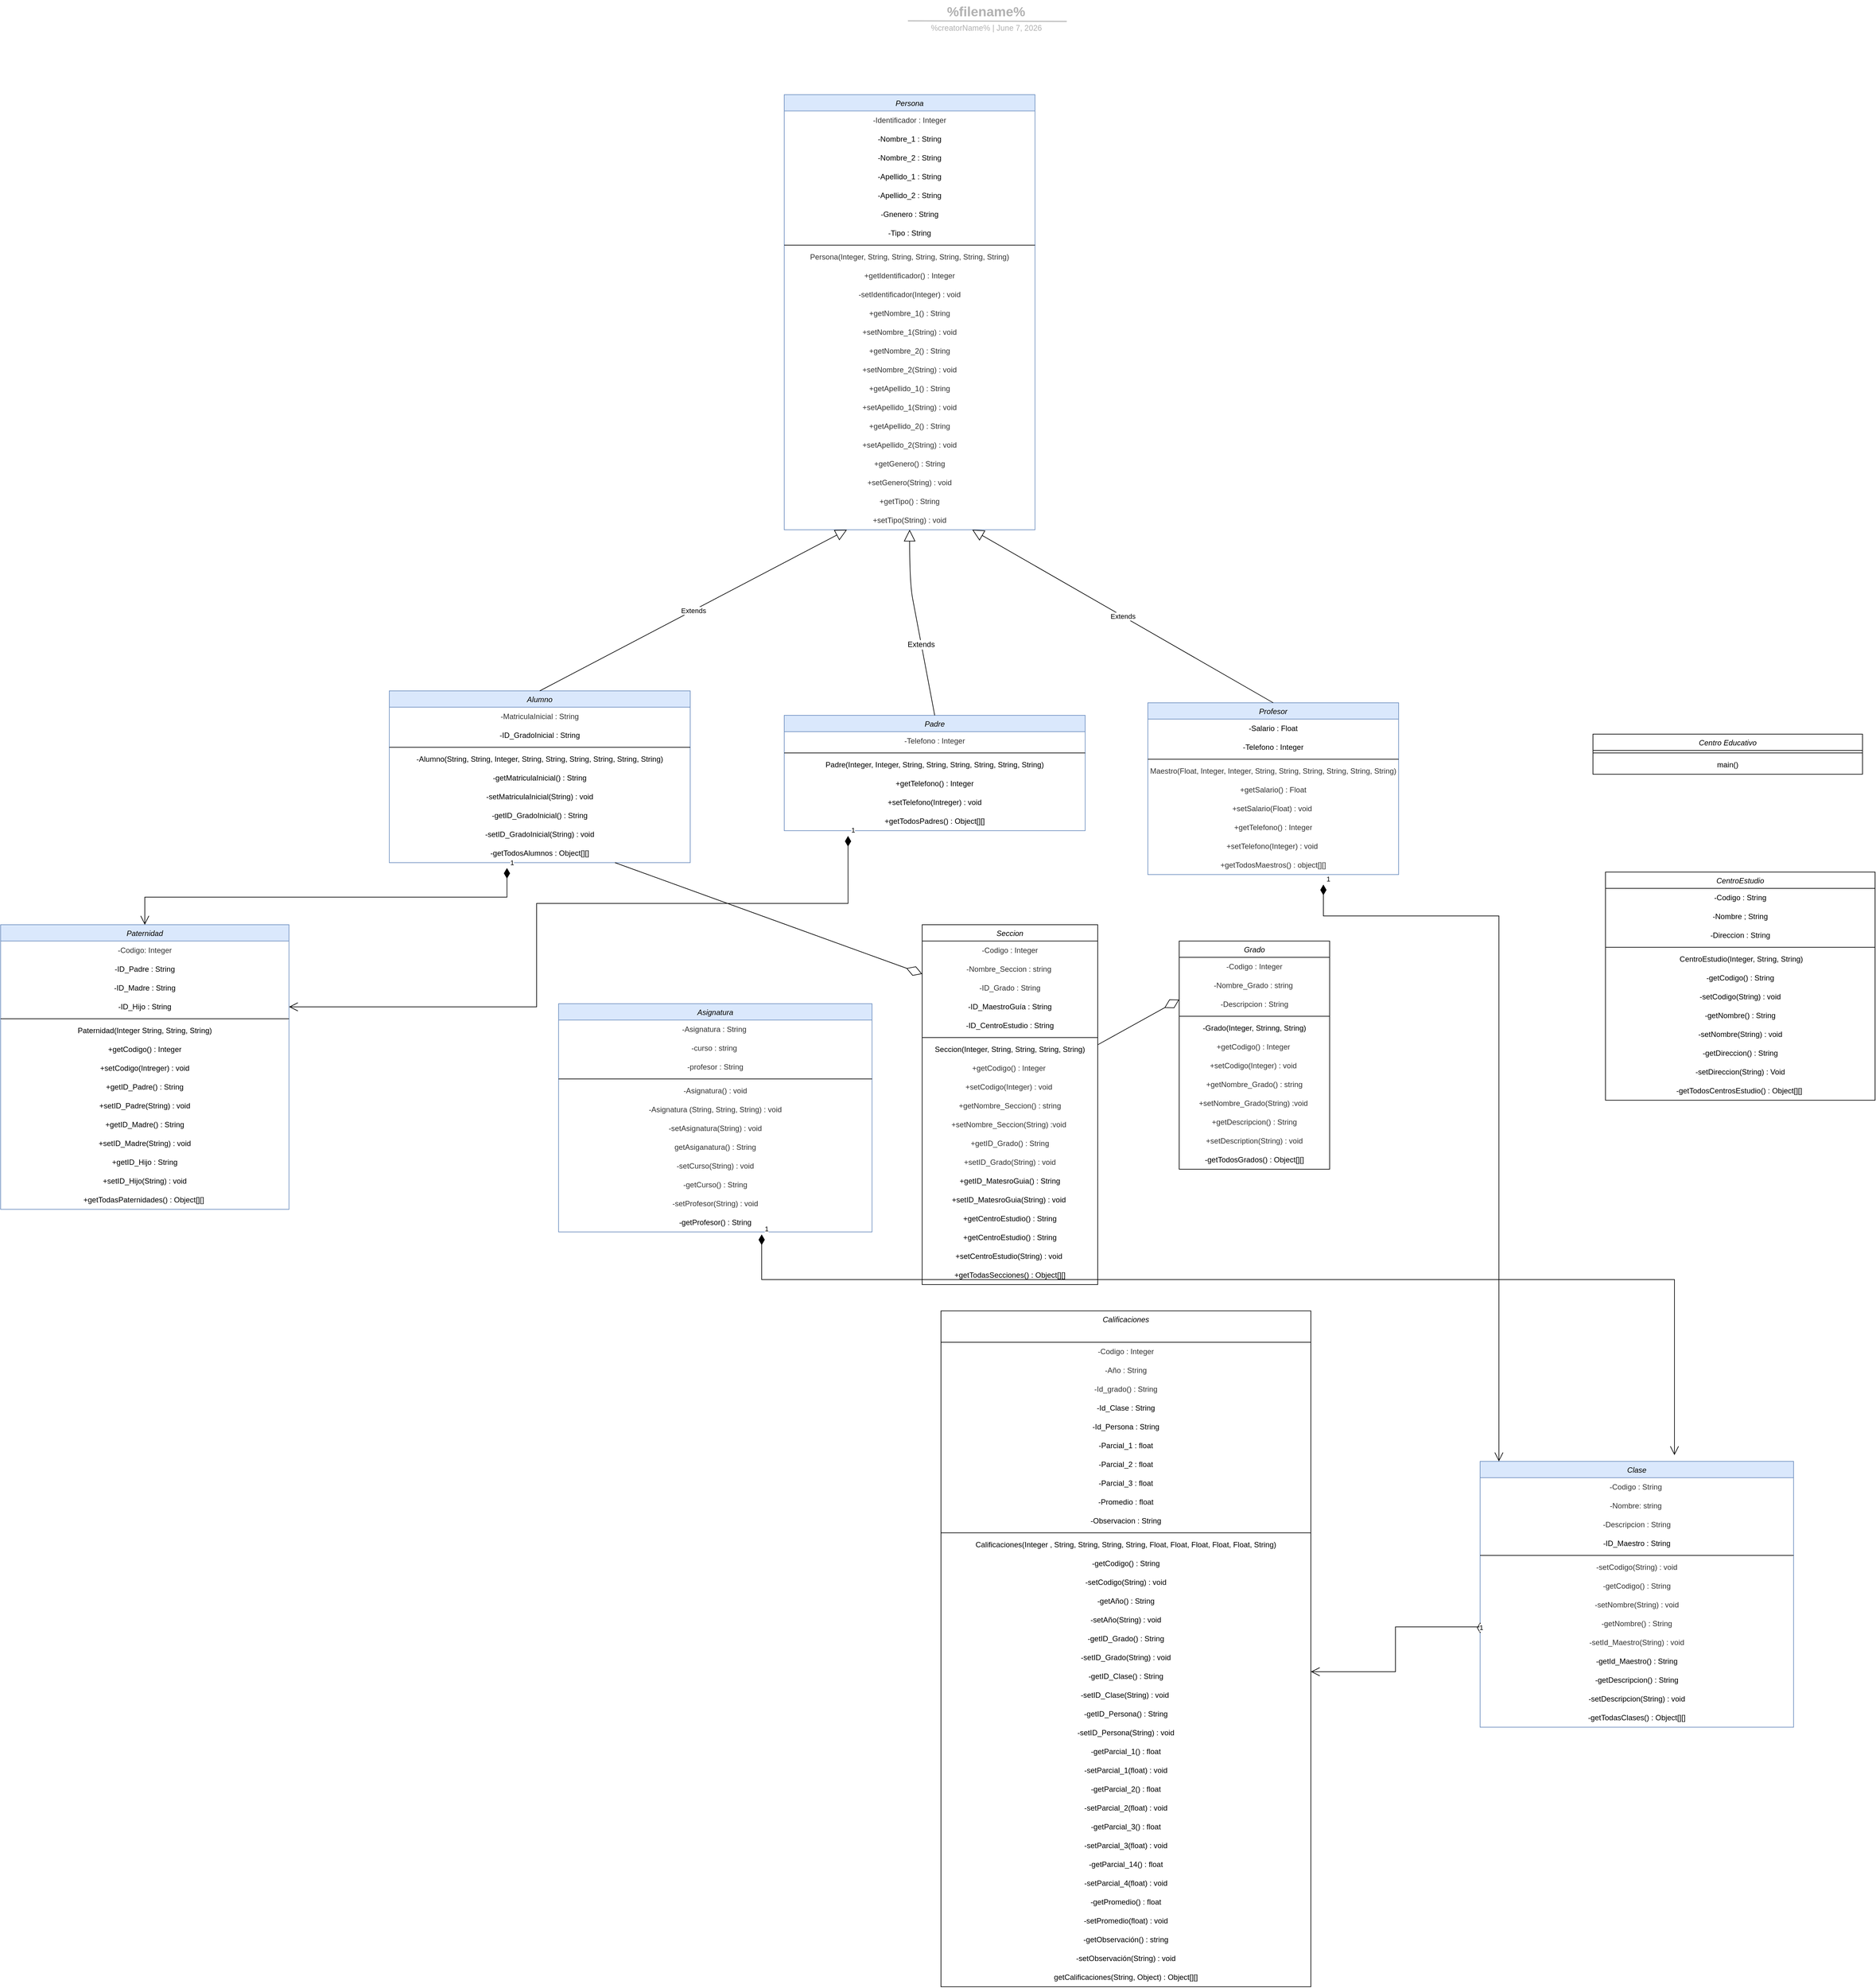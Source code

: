<mxfile version="20.2.3" type="device"><diagram id="C5RBs43oDa-KdzZeNtuy" name="Page-1"><mxGraphModel dx="6403" dy="4838" grid="1" gridSize="10" guides="1" tooltips="1" connect="1" arrows="1" fold="1" page="1" pageScale="1" pageWidth="1654" pageHeight="1169" math="0" shadow="0"><root><mxCell id="WIyWlLk6GJQsqaUBKTNV-0"/><mxCell id="WIyWlLk6GJQsqaUBKTNV-1" parent="WIyWlLk6GJQsqaUBKTNV-0"/><mxCell id="56PSyRhsLo9ZEf3mR3vW-0" value="Profesor" style="swimlane;fontStyle=2;align=center;verticalAlign=top;childLayout=stackLayout;horizontal=1;startSize=26;horizontalStack=0;resizeParent=1;resizeLast=0;collapsible=1;marginBottom=0;rounded=0;shadow=0;strokeWidth=1;fontSize=12;fillColor=#dae8fc;strokeColor=#6c8ebf;" parent="WIyWlLk6GJQsqaUBKTNV-1" vertex="1"><mxGeometry x="260" y="-1150" width="400" height="274" as="geometry"><mxRectangle x="230" y="140" width="160" height="26" as="alternateBounds"/></mxGeometry></mxCell><mxCell id="D-1lOaIROs8MrAtBF7h7-74" value="-Salario : Float" style="text;html=1;strokeColor=none;fillColor=none;align=center;verticalAlign=middle;whiteSpace=wrap;rounded=0;" vertex="1" parent="56PSyRhsLo9ZEf3mR3vW-0"><mxGeometry y="26" width="400" height="30" as="geometry"/></mxCell><mxCell id="D-1lOaIROs8MrAtBF7h7-75" value="-Telefono : Integer" style="text;html=1;strokeColor=none;fillColor=none;align=center;verticalAlign=middle;whiteSpace=wrap;rounded=0;" vertex="1" parent="56PSyRhsLo9ZEf3mR3vW-0"><mxGeometry y="56" width="400" height="30" as="geometry"/></mxCell><mxCell id="56PSyRhsLo9ZEf3mR3vW-2" value="" style="line;html=1;strokeWidth=1;align=left;verticalAlign=middle;spacingTop=-1;spacingLeft=3;spacingRight=3;rotatable=0;labelPosition=right;points=[];portConstraint=eastwest;fontSize=12;" parent="56PSyRhsLo9ZEf3mR3vW-0" vertex="1"><mxGeometry y="86" width="400" height="8" as="geometry"/></mxCell><mxCell id="56PSyRhsLo9ZEf3mR3vW-119" value="&lt;font color=&quot;#333333&quot;&gt;Maestro(Float, Integer, Integer, String, String, String, String, String, String)&lt;/font&gt;" style="text;html=1;strokeColor=none;fillColor=none;align=center;verticalAlign=middle;whiteSpace=wrap;rounded=0;fontSize=12;" parent="56PSyRhsLo9ZEf3mR3vW-0" vertex="1"><mxGeometry y="94" width="400" height="30" as="geometry"/></mxCell><mxCell id="56PSyRhsLo9ZEf3mR3vW-120" value="&lt;span style=&quot;color: rgb(51, 51, 51);&quot;&gt;+getSalario() : Float&lt;/span&gt;" style="text;html=1;strokeColor=none;fillColor=none;align=center;verticalAlign=middle;whiteSpace=wrap;rounded=0;fontSize=12;" parent="56PSyRhsLo9ZEf3mR3vW-0" vertex="1"><mxGeometry y="124" width="400" height="30" as="geometry"/></mxCell><mxCell id="56PSyRhsLo9ZEf3mR3vW-121" value="&lt;span style=&quot;color: rgb(51, 51, 51);&quot;&gt;+setSalario(&lt;/span&gt;&lt;span style=&quot;color: rgb(51, 51, 51);&quot;&gt;Float&lt;/span&gt;&lt;span style=&quot;color: rgb(51, 51, 51);&quot;&gt;) : void&amp;nbsp;&lt;/span&gt;" style="text;html=1;strokeColor=none;fillColor=none;align=center;verticalAlign=middle;whiteSpace=wrap;rounded=0;fontSize=12;" parent="56PSyRhsLo9ZEf3mR3vW-0" vertex="1"><mxGeometry y="154" width="400" height="30" as="geometry"/></mxCell><mxCell id="56PSyRhsLo9ZEf3mR3vW-122" value="&lt;span style=&quot;color: rgb(51, 51, 51);&quot;&gt;+getTelefono() : Integer&lt;/span&gt;" style="text;html=1;strokeColor=none;fillColor=none;align=center;verticalAlign=middle;whiteSpace=wrap;rounded=0;fontSize=12;" parent="56PSyRhsLo9ZEf3mR3vW-0" vertex="1"><mxGeometry y="184" width="400" height="30" as="geometry"/></mxCell><mxCell id="56PSyRhsLo9ZEf3mR3vW-123" value="&lt;span style=&quot;color: rgb(51, 51, 51);&quot;&gt;+setTelefono(Integer) : void&amp;nbsp;&lt;/span&gt;" style="text;html=1;strokeColor=none;fillColor=none;align=center;verticalAlign=middle;whiteSpace=wrap;rounded=0;fontSize=12;" parent="56PSyRhsLo9ZEf3mR3vW-0" vertex="1"><mxGeometry y="214" width="400" height="30" as="geometry"/></mxCell><mxCell id="56PSyRhsLo9ZEf3mR3vW-127" value="&lt;font color=&quot;#333333&quot;&gt;+getTodosMaestros() : object[][]&lt;/font&gt;" style="text;html=1;strokeColor=none;fillColor=none;align=center;verticalAlign=middle;whiteSpace=wrap;rounded=0;fontSize=12;" parent="56PSyRhsLo9ZEf3mR3vW-0" vertex="1"><mxGeometry y="244" width="400" height="30" as="geometry"/></mxCell><mxCell id="56PSyRhsLo9ZEf3mR3vW-4" value="Persona" style="swimlane;fontStyle=2;align=center;verticalAlign=top;childLayout=stackLayout;horizontal=1;startSize=26;horizontalStack=0;resizeParent=1;resizeLast=0;collapsible=1;marginBottom=0;rounded=0;shadow=0;strokeWidth=1;fontSize=12;fillColor=#dae8fc;strokeColor=#6c8ebf;" parent="WIyWlLk6GJQsqaUBKTNV-1" vertex="1"><mxGeometry x="-320" y="-2120" width="400" height="694" as="geometry"><mxRectangle x="230" y="140" width="160" height="26" as="alternateBounds"/></mxGeometry></mxCell><mxCell id="56PSyRhsLo9ZEf3mR3vW-112" value="&lt;span style=&quot;color: rgb(51, 51, 51);&quot;&gt;-Identificador : Integer&lt;/span&gt;" style="text;html=1;strokeColor=none;fillColor=none;align=center;verticalAlign=middle;whiteSpace=wrap;rounded=0;fontSize=12;" parent="56PSyRhsLo9ZEf3mR3vW-4" vertex="1"><mxGeometry y="26" width="400" height="30" as="geometry"/></mxCell><mxCell id="D-1lOaIROs8MrAtBF7h7-98" value="-Nombre_1 : String" style="text;html=1;strokeColor=none;fillColor=none;align=center;verticalAlign=middle;whiteSpace=wrap;rounded=0;" vertex="1" parent="56PSyRhsLo9ZEf3mR3vW-4"><mxGeometry y="56" width="400" height="30" as="geometry"/></mxCell><mxCell id="D-1lOaIROs8MrAtBF7h7-99" value="-Nombre_2 : String" style="text;html=1;strokeColor=none;fillColor=none;align=center;verticalAlign=middle;whiteSpace=wrap;rounded=0;" vertex="1" parent="56PSyRhsLo9ZEf3mR3vW-4"><mxGeometry y="86" width="400" height="30" as="geometry"/></mxCell><mxCell id="D-1lOaIROs8MrAtBF7h7-100" value="-Apellido_1 : String" style="text;html=1;strokeColor=none;fillColor=none;align=center;verticalAlign=middle;whiteSpace=wrap;rounded=0;" vertex="1" parent="56PSyRhsLo9ZEf3mR3vW-4"><mxGeometry y="116" width="400" height="30" as="geometry"/></mxCell><mxCell id="D-1lOaIROs8MrAtBF7h7-103" value="-Apellido_2 : String" style="text;html=1;strokeColor=none;fillColor=none;align=center;verticalAlign=middle;whiteSpace=wrap;rounded=0;" vertex="1" parent="56PSyRhsLo9ZEf3mR3vW-4"><mxGeometry y="146" width="400" height="30" as="geometry"/></mxCell><mxCell id="D-1lOaIROs8MrAtBF7h7-104" value="-Gnenero : String" style="text;html=1;strokeColor=none;fillColor=none;align=center;verticalAlign=middle;whiteSpace=wrap;rounded=0;" vertex="1" parent="56PSyRhsLo9ZEf3mR3vW-4"><mxGeometry y="176" width="400" height="30" as="geometry"/></mxCell><mxCell id="D-1lOaIROs8MrAtBF7h7-105" value="-Tipo : String" style="text;html=1;strokeColor=none;fillColor=none;align=center;verticalAlign=middle;whiteSpace=wrap;rounded=0;" vertex="1" parent="56PSyRhsLo9ZEf3mR3vW-4"><mxGeometry y="206" width="400" height="30" as="geometry"/></mxCell><mxCell id="56PSyRhsLo9ZEf3mR3vW-6" value="" style="line;html=1;strokeWidth=1;align=left;verticalAlign=middle;spacingTop=-1;spacingLeft=3;spacingRight=3;rotatable=0;labelPosition=right;points=[];portConstraint=eastwest;fontSize=12;" parent="56PSyRhsLo9ZEf3mR3vW-4" vertex="1"><mxGeometry y="236" width="400" height="8" as="geometry"/></mxCell><mxCell id="56PSyRhsLo9ZEf3mR3vW-103" value="&lt;font color=&quot;#333333&quot;&gt;Persona(Integer, String, String, String, String, String, String)&lt;/font&gt;" style="text;html=1;strokeColor=none;fillColor=none;align=center;verticalAlign=middle;whiteSpace=wrap;rounded=0;fontSize=12;" parent="56PSyRhsLo9ZEf3mR3vW-4" vertex="1"><mxGeometry y="244" width="400" height="30" as="geometry"/></mxCell><mxCell id="56PSyRhsLo9ZEf3mR3vW-105" value="&lt;font color=&quot;#333333&quot;&gt;+getIdentificador() : Integer&lt;/font&gt;" style="text;html=1;strokeColor=none;fillColor=none;align=center;verticalAlign=middle;whiteSpace=wrap;rounded=0;fontSize=12;" parent="56PSyRhsLo9ZEf3mR3vW-4" vertex="1"><mxGeometry y="274" width="400" height="30" as="geometry"/></mxCell><mxCell id="56PSyRhsLo9ZEf3mR3vW-106" value="&lt;font color=&quot;#333333&quot;&gt;-setIdentificador(Integer) : void&lt;/font&gt;" style="text;html=1;strokeColor=none;fillColor=none;align=center;verticalAlign=middle;whiteSpace=wrap;rounded=0;fontSize=12;" parent="56PSyRhsLo9ZEf3mR3vW-4" vertex="1"><mxGeometry y="304" width="400" height="30" as="geometry"/></mxCell><mxCell id="56PSyRhsLo9ZEf3mR3vW-107" value="&lt;font color=&quot;#333333&quot;&gt;+getNombre_1() : String&lt;/font&gt;" style="text;html=1;strokeColor=none;fillColor=none;align=center;verticalAlign=middle;whiteSpace=wrap;rounded=0;fontSize=12;" parent="56PSyRhsLo9ZEf3mR3vW-4" vertex="1"><mxGeometry y="334" width="400" height="30" as="geometry"/></mxCell><mxCell id="D-1lOaIROs8MrAtBF7h7-106" value="&lt;span style=&quot;color: rgb(51, 51, 51);&quot;&gt;+setNombre_1(String) : void&lt;/span&gt;" style="text;html=1;strokeColor=none;fillColor=none;align=center;verticalAlign=middle;whiteSpace=wrap;rounded=0;" vertex="1" parent="56PSyRhsLo9ZEf3mR3vW-4"><mxGeometry y="364" width="400" height="30" as="geometry"/></mxCell><mxCell id="D-1lOaIROs8MrAtBF7h7-116" value="&lt;span style=&quot;color: rgb(51, 51, 51);&quot;&gt;+getNombre_2() : String&lt;/span&gt;" style="text;html=1;strokeColor=none;fillColor=none;align=center;verticalAlign=middle;whiteSpace=wrap;rounded=0;" vertex="1" parent="56PSyRhsLo9ZEf3mR3vW-4"><mxGeometry y="394" width="400" height="30" as="geometry"/></mxCell><mxCell id="D-1lOaIROs8MrAtBF7h7-113" value="&lt;span style=&quot;color: rgb(51, 51, 51);&quot;&gt;+setNombre_2(String) : void&lt;/span&gt;" style="text;html=1;strokeColor=none;fillColor=none;align=center;verticalAlign=middle;whiteSpace=wrap;rounded=0;" vertex="1" parent="56PSyRhsLo9ZEf3mR3vW-4"><mxGeometry y="424" width="400" height="30" as="geometry"/></mxCell><mxCell id="D-1lOaIROs8MrAtBF7h7-115" value="&lt;span style=&quot;color: rgb(51, 51, 51);&quot;&gt;+getApellido_1() : String&lt;/span&gt;" style="text;html=1;strokeColor=none;fillColor=none;align=center;verticalAlign=middle;whiteSpace=wrap;rounded=0;" vertex="1" parent="56PSyRhsLo9ZEf3mR3vW-4"><mxGeometry y="454" width="400" height="30" as="geometry"/></mxCell><mxCell id="D-1lOaIROs8MrAtBF7h7-114" value="&lt;span style=&quot;color: rgb(51, 51, 51);&quot;&gt;+setApellido_1(String) : void&lt;/span&gt;" style="text;html=1;strokeColor=none;fillColor=none;align=center;verticalAlign=middle;whiteSpace=wrap;rounded=0;" vertex="1" parent="56PSyRhsLo9ZEf3mR3vW-4"><mxGeometry y="484" width="400" height="30" as="geometry"/></mxCell><mxCell id="D-1lOaIROs8MrAtBF7h7-111" value="&lt;span style=&quot;color: rgb(51, 51, 51);&quot;&gt;+getApellido_2() : String&lt;/span&gt;" style="text;html=1;strokeColor=none;fillColor=none;align=center;verticalAlign=middle;whiteSpace=wrap;rounded=0;" vertex="1" parent="56PSyRhsLo9ZEf3mR3vW-4"><mxGeometry y="514" width="400" height="30" as="geometry"/></mxCell><mxCell id="D-1lOaIROs8MrAtBF7h7-112" value="&lt;span style=&quot;color: rgb(51, 51, 51);&quot;&gt;+setApellido_2(String) : void&lt;/span&gt;" style="text;html=1;strokeColor=none;fillColor=none;align=center;verticalAlign=middle;whiteSpace=wrap;rounded=0;" vertex="1" parent="56PSyRhsLo9ZEf3mR3vW-4"><mxGeometry y="544" width="400" height="30" as="geometry"/></mxCell><mxCell id="D-1lOaIROs8MrAtBF7h7-110" value="&lt;span style=&quot;color: rgb(51, 51, 51);&quot;&gt;+getGenero() : String&lt;/span&gt;" style="text;html=1;strokeColor=none;fillColor=none;align=center;verticalAlign=middle;whiteSpace=wrap;rounded=0;" vertex="1" parent="56PSyRhsLo9ZEf3mR3vW-4"><mxGeometry y="574" width="400" height="30" as="geometry"/></mxCell><mxCell id="D-1lOaIROs8MrAtBF7h7-107" value="&lt;span style=&quot;color: rgb(51, 51, 51);&quot;&gt;+setGenero(&lt;/span&gt;&lt;span style=&quot;color: rgb(51, 51, 51);&quot;&gt;String&lt;/span&gt;&lt;span style=&quot;color: rgb(51, 51, 51);&quot;&gt;) : void&lt;/span&gt;" style="text;html=1;strokeColor=none;fillColor=none;align=center;verticalAlign=middle;whiteSpace=wrap;rounded=0;" vertex="1" parent="56PSyRhsLo9ZEf3mR3vW-4"><mxGeometry y="604" width="400" height="30" as="geometry"/></mxCell><mxCell id="D-1lOaIROs8MrAtBF7h7-109" value="&lt;span style=&quot;color: rgb(51, 51, 51);&quot;&gt;+getTipo() : String&lt;/span&gt;" style="text;html=1;strokeColor=none;fillColor=none;align=center;verticalAlign=middle;whiteSpace=wrap;rounded=0;" vertex="1" parent="56PSyRhsLo9ZEf3mR3vW-4"><mxGeometry y="634" width="400" height="30" as="geometry"/></mxCell><mxCell id="D-1lOaIROs8MrAtBF7h7-108" value="&lt;span style=&quot;color: rgb(51, 51, 51);&quot;&gt;+setTipo(&lt;/span&gt;&lt;span style=&quot;color: rgb(51, 51, 51);&quot;&gt;String&lt;/span&gt;&lt;span style=&quot;color: rgb(51, 51, 51);&quot;&gt;) : void&lt;/span&gt;" style="text;html=1;strokeColor=none;fillColor=none;align=center;verticalAlign=middle;whiteSpace=wrap;rounded=0;" vertex="1" parent="56PSyRhsLo9ZEf3mR3vW-4"><mxGeometry y="664" width="400" height="30" as="geometry"/></mxCell><mxCell id="56PSyRhsLo9ZEf3mR3vW-8" value="Padre" style="swimlane;fontStyle=2;align=center;verticalAlign=top;childLayout=stackLayout;horizontal=1;startSize=26;horizontalStack=0;resizeParent=1;resizeLast=0;collapsible=1;marginBottom=0;rounded=0;shadow=0;strokeWidth=1;fontSize=12;fillColor=#dae8fc;strokeColor=#6c8ebf;" parent="WIyWlLk6GJQsqaUBKTNV-1" vertex="1"><mxGeometry x="-320" y="-1130" width="480" height="184" as="geometry"><mxRectangle x="230" y="140" width="160" height="26" as="alternateBounds"/></mxGeometry></mxCell><mxCell id="56PSyRhsLo9ZEf3mR3vW-114" value="&lt;span data-lucid-content=&quot;{&amp;quot;t&amp;quot;:&amp;quot;-NumeroDeHijosMatriculados : int\n&amp;quot;,&amp;quot;m&amp;quot;:[{&amp;quot;s&amp;quot;:0,&amp;quot;n&amp;quot;:&amp;quot;a&amp;quot;,&amp;quot;v&amp;quot;:&amp;quot;center&amp;quot;},{&amp;quot;s&amp;quot;:0,&amp;quot;n&amp;quot;:&amp;quot;c&amp;quot;,&amp;quot;v&amp;quot;:&amp;quot;333333ff&amp;quot;,&amp;quot;e&amp;quot;:33}]}&quot; data-lucid-type=&quot;application/vnd.lucid.text&quot;&gt;&lt;span style=&quot;color: rgb(51, 51, 51);&quot;&gt;-Telefono : Integer&lt;/span&gt;&lt;/span&gt;" style="text;html=1;strokeColor=none;fillColor=none;align=center;verticalAlign=middle;whiteSpace=wrap;rounded=0;fontSize=12;" parent="56PSyRhsLo9ZEf3mR3vW-8" vertex="1"><mxGeometry y="26" width="480" height="30" as="geometry"/></mxCell><mxCell id="56PSyRhsLo9ZEf3mR3vW-10" value="" style="line;html=1;strokeWidth=1;align=left;verticalAlign=middle;spacingTop=-1;spacingLeft=3;spacingRight=3;rotatable=0;labelPosition=right;points=[];portConstraint=eastwest;fontSize=12;" parent="56PSyRhsLo9ZEf3mR3vW-8" vertex="1"><mxGeometry y="56" width="480" height="8" as="geometry"/></mxCell><mxCell id="D-1lOaIROs8MrAtBF7h7-77" value="Padre(Integer, Integer, String, String, String, String, String, String)" style="text;html=1;strokeColor=none;fillColor=none;align=center;verticalAlign=middle;whiteSpace=wrap;rounded=0;" vertex="1" parent="56PSyRhsLo9ZEf3mR3vW-8"><mxGeometry y="64" width="480" height="30" as="geometry"/></mxCell><mxCell id="D-1lOaIROs8MrAtBF7h7-78" value="+getTelefono() : Integer" style="text;html=1;strokeColor=none;fillColor=none;align=center;verticalAlign=middle;whiteSpace=wrap;rounded=0;" vertex="1" parent="56PSyRhsLo9ZEf3mR3vW-8"><mxGeometry y="94" width="480" height="30" as="geometry"/></mxCell><mxCell id="D-1lOaIROs8MrAtBF7h7-79" value="+setTelefono(Intreger) : void" style="text;html=1;strokeColor=none;fillColor=none;align=center;verticalAlign=middle;whiteSpace=wrap;rounded=0;" vertex="1" parent="56PSyRhsLo9ZEf3mR3vW-8"><mxGeometry y="124" width="480" height="30" as="geometry"/></mxCell><mxCell id="D-1lOaIROs8MrAtBF7h7-80" value="+getTodosPadres() : Object[][]" style="text;html=1;strokeColor=none;fillColor=none;align=center;verticalAlign=middle;whiteSpace=wrap;rounded=0;" vertex="1" parent="56PSyRhsLo9ZEf3mR3vW-8"><mxGeometry y="154" width="480" height="30" as="geometry"/></mxCell><mxCell id="56PSyRhsLo9ZEf3mR3vW-12" value="Calificaciones" style="swimlane;fontStyle=2;align=center;verticalAlign=top;childLayout=stackLayout;horizontal=1;startSize=50;horizontalStack=0;resizeParent=1;resizeLast=0;collapsible=1;marginBottom=0;rounded=0;shadow=0;strokeWidth=1;fontSize=12;" parent="WIyWlLk6GJQsqaUBKTNV-1" vertex="1"><mxGeometry x="-70" y="-180" width="590" height="1078" as="geometry"><mxRectangle x="230" y="140" width="160" height="26" as="alternateBounds"/></mxGeometry></mxCell><mxCell id="56PSyRhsLo9ZEf3mR3vW-85" value="&lt;span data-lucid-content=&quot;{&amp;quot;t&amp;quot;:&amp;quot;-nota1 : double\n-nota2 : double\n-nota3 : double\n-notaFinal : double&amp;quot;,&amp;quot;m&amp;quot;:[{&amp;quot;s&amp;quot;:0,&amp;quot;n&amp;quot;:&amp;quot;a&amp;quot;,&amp;quot;v&amp;quot;:&amp;quot;center&amp;quot;},{&amp;quot;s&amp;quot;:0,&amp;quot;n&amp;quot;:&amp;quot;c&amp;quot;,&amp;quot;v&amp;quot;:&amp;quot;333333ff&amp;quot;,&amp;quot;e&amp;quot;:67},{&amp;quot;s&amp;quot;:16,&amp;quot;n&amp;quot;:&amp;quot;a&amp;quot;,&amp;quot;v&amp;quot;:&amp;quot;center&amp;quot;},{&amp;quot;s&amp;quot;:32,&amp;quot;n&amp;quot;:&amp;quot;a&amp;quot;,&amp;quot;v&amp;quot;:&amp;quot;center&amp;quot;},{&amp;quot;s&amp;quot;:48,&amp;quot;n&amp;quot;:&amp;quot;a&amp;quot;,&amp;quot;v&amp;quot;:&amp;quot;center&amp;quot;}]}&quot; data-lucid-type=&quot;application/vnd.lucid.text&quot; style=&quot;font-size: 12px;&quot;&gt;&lt;span style=&quot;color: rgb(51, 51, 51); font-size: 12px;&quot;&gt;-Codigo : Integer&lt;/span&gt;&lt;/span&gt;" style="text;html=1;strokeColor=none;fillColor=none;align=center;verticalAlign=middle;whiteSpace=wrap;rounded=0;fontSize=12;" parent="56PSyRhsLo9ZEf3mR3vW-12" vertex="1"><mxGeometry y="50" width="590" height="30" as="geometry"/></mxCell><mxCell id="56PSyRhsLo9ZEf3mR3vW-87" value="&lt;span style=&quot;color: rgb(51, 51, 51); font-size: 12px;&quot;&gt;-&lt;/span&gt;&lt;font color=&quot;#333333&quot;&gt;Año : String&lt;/font&gt;" style="text;html=1;strokeColor=none;fillColor=none;align=center;verticalAlign=middle;whiteSpace=wrap;rounded=0;fontSize=12;" parent="56PSyRhsLo9ZEf3mR3vW-12" vertex="1"><mxGeometry y="80" width="590" height="30" as="geometry"/></mxCell><mxCell id="56PSyRhsLo9ZEf3mR3vW-72" value="&lt;font color=&quot;#333333&quot;&gt;-Id_grado() : String&lt;/font&gt;" style="text;html=1;strokeColor=none;fillColor=none;align=center;verticalAlign=middle;whiteSpace=wrap;rounded=0;fontSize=12;" parent="56PSyRhsLo9ZEf3mR3vW-12" vertex="1"><mxGeometry y="110" width="590" height="30" as="geometry"/></mxCell><mxCell id="D-1lOaIROs8MrAtBF7h7-9" value="-Id_Clase : String" style="text;html=1;strokeColor=none;fillColor=none;align=center;verticalAlign=middle;whiteSpace=wrap;rounded=0;" vertex="1" parent="56PSyRhsLo9ZEf3mR3vW-12"><mxGeometry y="140" width="590" height="30" as="geometry"/></mxCell><mxCell id="D-1lOaIROs8MrAtBF7h7-10" value="-Id_Persona : String" style="text;html=1;strokeColor=none;fillColor=none;align=center;verticalAlign=middle;whiteSpace=wrap;rounded=0;" vertex="1" parent="56PSyRhsLo9ZEf3mR3vW-12"><mxGeometry y="170" width="590" height="30" as="geometry"/></mxCell><mxCell id="D-1lOaIROs8MrAtBF7h7-11" value="-Parcial_1 : float" style="text;html=1;strokeColor=none;fillColor=none;align=center;verticalAlign=middle;whiteSpace=wrap;rounded=0;" vertex="1" parent="56PSyRhsLo9ZEf3mR3vW-12"><mxGeometry y="200" width="590" height="30" as="geometry"/></mxCell><mxCell id="D-1lOaIROs8MrAtBF7h7-12" value="-Parcial_2 : float" style="text;html=1;strokeColor=none;fillColor=none;align=center;verticalAlign=middle;whiteSpace=wrap;rounded=0;" vertex="1" parent="56PSyRhsLo9ZEf3mR3vW-12"><mxGeometry y="230" width="590" height="30" as="geometry"/></mxCell><mxCell id="D-1lOaIROs8MrAtBF7h7-13" value="-Parcial_3 : float" style="text;html=1;strokeColor=none;fillColor=none;align=center;verticalAlign=middle;whiteSpace=wrap;rounded=0;" vertex="1" parent="56PSyRhsLo9ZEf3mR3vW-12"><mxGeometry y="260" width="590" height="30" as="geometry"/></mxCell><mxCell id="56PSyRhsLo9ZEf3mR3vW-80" value="-Promedio : float" style="text;html=1;strokeColor=none;fillColor=none;align=center;verticalAlign=middle;whiteSpace=wrap;rounded=0;fontSize=12;" parent="56PSyRhsLo9ZEf3mR3vW-12" vertex="1"><mxGeometry y="290" width="590" height="30" as="geometry"/></mxCell><mxCell id="D-1lOaIROs8MrAtBF7h7-14" value="-Observacion : String" style="text;html=1;strokeColor=none;fillColor=none;align=center;verticalAlign=middle;whiteSpace=wrap;rounded=0;" vertex="1" parent="56PSyRhsLo9ZEf3mR3vW-12"><mxGeometry y="320" width="590" height="30" as="geometry"/></mxCell><mxCell id="56PSyRhsLo9ZEf3mR3vW-14" value="" style="line;html=1;strokeWidth=1;align=left;verticalAlign=middle;spacingTop=-1;spacingLeft=3;spacingRight=3;rotatable=0;labelPosition=right;points=[];portConstraint=eastwest;fontSize=12;" parent="56PSyRhsLo9ZEf3mR3vW-12" vertex="1"><mxGeometry y="350" width="590" height="8" as="geometry"/></mxCell><mxCell id="D-1lOaIROs8MrAtBF7h7-15" value="&lt;div&gt;Calificaciones(Integer , String, String, String, String, Float, Float, Float, Float, Float, String)&lt;/div&gt;" style="text;html=1;strokeColor=none;fillColor=none;align=center;verticalAlign=middle;whiteSpace=wrap;rounded=0;" vertex="1" parent="56PSyRhsLo9ZEf3mR3vW-12"><mxGeometry y="358" width="590" height="30" as="geometry"/></mxCell><mxCell id="D-1lOaIROs8MrAtBF7h7-16" value="-getCodigo() : String" style="text;html=1;strokeColor=none;fillColor=none;align=center;verticalAlign=middle;whiteSpace=wrap;rounded=0;" vertex="1" parent="56PSyRhsLo9ZEf3mR3vW-12"><mxGeometry y="388" width="590" height="30" as="geometry"/></mxCell><mxCell id="D-1lOaIROs8MrAtBF7h7-17" value="-setCodigo(String) : void" style="text;html=1;strokeColor=none;fillColor=none;align=center;verticalAlign=middle;whiteSpace=wrap;rounded=0;" vertex="1" parent="56PSyRhsLo9ZEf3mR3vW-12"><mxGeometry y="418" width="590" height="30" as="geometry"/></mxCell><mxCell id="D-1lOaIROs8MrAtBF7h7-18" value="-getAño() : String" style="text;html=1;strokeColor=none;fillColor=none;align=center;verticalAlign=middle;whiteSpace=wrap;rounded=0;" vertex="1" parent="56PSyRhsLo9ZEf3mR3vW-12"><mxGeometry y="448" width="590" height="30" as="geometry"/></mxCell><mxCell id="D-1lOaIROs8MrAtBF7h7-19" value="-setAño(String) : void" style="text;html=1;strokeColor=none;fillColor=none;align=center;verticalAlign=middle;whiteSpace=wrap;rounded=0;" vertex="1" parent="56PSyRhsLo9ZEf3mR3vW-12"><mxGeometry y="478" width="590" height="30" as="geometry"/></mxCell><mxCell id="D-1lOaIROs8MrAtBF7h7-20" value="-getID_Grado() : String" style="text;html=1;strokeColor=none;fillColor=none;align=center;verticalAlign=middle;whiteSpace=wrap;rounded=0;" vertex="1" parent="56PSyRhsLo9ZEf3mR3vW-12"><mxGeometry y="508" width="590" height="30" as="geometry"/></mxCell><mxCell id="D-1lOaIROs8MrAtBF7h7-21" value="-setID_Grado(String) : void" style="text;html=1;strokeColor=none;fillColor=none;align=center;verticalAlign=middle;whiteSpace=wrap;rounded=0;" vertex="1" parent="56PSyRhsLo9ZEf3mR3vW-12"><mxGeometry y="538" width="590" height="30" as="geometry"/></mxCell><mxCell id="D-1lOaIROs8MrAtBF7h7-22" value="-getID_Clase() : String" style="text;html=1;strokeColor=none;fillColor=none;align=center;verticalAlign=middle;whiteSpace=wrap;rounded=0;" vertex="1" parent="56PSyRhsLo9ZEf3mR3vW-12"><mxGeometry y="568" width="590" height="30" as="geometry"/></mxCell><mxCell id="D-1lOaIROs8MrAtBF7h7-23" value="-setID_Clase(String) : void&amp;nbsp;" style="text;html=1;strokeColor=none;fillColor=none;align=center;verticalAlign=middle;whiteSpace=wrap;rounded=0;" vertex="1" parent="56PSyRhsLo9ZEf3mR3vW-12"><mxGeometry y="598" width="590" height="30" as="geometry"/></mxCell><mxCell id="D-1lOaIROs8MrAtBF7h7-24" value="-getID_Persona() : String" style="text;html=1;strokeColor=none;fillColor=none;align=center;verticalAlign=middle;whiteSpace=wrap;rounded=0;" vertex="1" parent="56PSyRhsLo9ZEf3mR3vW-12"><mxGeometry y="628" width="590" height="30" as="geometry"/></mxCell><mxCell id="D-1lOaIROs8MrAtBF7h7-25" value="-setID_Persona(String) : void" style="text;html=1;strokeColor=none;fillColor=none;align=center;verticalAlign=middle;whiteSpace=wrap;rounded=0;" vertex="1" parent="56PSyRhsLo9ZEf3mR3vW-12"><mxGeometry y="658" width="590" height="30" as="geometry"/></mxCell><mxCell id="D-1lOaIROs8MrAtBF7h7-26" value="-getParcial_1() : float" style="text;html=1;strokeColor=none;fillColor=none;align=center;verticalAlign=middle;whiteSpace=wrap;rounded=0;" vertex="1" parent="56PSyRhsLo9ZEf3mR3vW-12"><mxGeometry y="688" width="590" height="30" as="geometry"/></mxCell><mxCell id="D-1lOaIROs8MrAtBF7h7-27" value="-setParcial_1(float) : void" style="text;html=1;strokeColor=none;fillColor=none;align=center;verticalAlign=middle;whiteSpace=wrap;rounded=0;" vertex="1" parent="56PSyRhsLo9ZEf3mR3vW-12"><mxGeometry y="718" width="590" height="30" as="geometry"/></mxCell><mxCell id="D-1lOaIROs8MrAtBF7h7-28" value="-getParcial_2() : float" style="text;html=1;strokeColor=none;fillColor=none;align=center;verticalAlign=middle;whiteSpace=wrap;rounded=0;" vertex="1" parent="56PSyRhsLo9ZEf3mR3vW-12"><mxGeometry y="748" width="590" height="30" as="geometry"/></mxCell><mxCell id="D-1lOaIROs8MrAtBF7h7-29" value="-setParcial_2(float) : void" style="text;html=1;strokeColor=none;fillColor=none;align=center;verticalAlign=middle;whiteSpace=wrap;rounded=0;" vertex="1" parent="56PSyRhsLo9ZEf3mR3vW-12"><mxGeometry y="778" width="590" height="30" as="geometry"/></mxCell><mxCell id="D-1lOaIROs8MrAtBF7h7-31" value="-getParcial_3() : float" style="text;html=1;strokeColor=none;fillColor=none;align=center;verticalAlign=middle;whiteSpace=wrap;rounded=0;" vertex="1" parent="56PSyRhsLo9ZEf3mR3vW-12"><mxGeometry y="808" width="590" height="30" as="geometry"/></mxCell><mxCell id="D-1lOaIROs8MrAtBF7h7-30" value="-setParcial_3(float) : void" style="text;html=1;strokeColor=none;fillColor=none;align=center;verticalAlign=middle;whiteSpace=wrap;rounded=0;" vertex="1" parent="56PSyRhsLo9ZEf3mR3vW-12"><mxGeometry y="838" width="590" height="30" as="geometry"/></mxCell><mxCell id="D-1lOaIROs8MrAtBF7h7-32" value="-getParcial_14() : float" style="text;html=1;strokeColor=none;fillColor=none;align=center;verticalAlign=middle;whiteSpace=wrap;rounded=0;" vertex="1" parent="56PSyRhsLo9ZEf3mR3vW-12"><mxGeometry y="868" width="590" height="30" as="geometry"/></mxCell><mxCell id="D-1lOaIROs8MrAtBF7h7-33" value="-setParcial_4(float) : void" style="text;html=1;strokeColor=none;fillColor=none;align=center;verticalAlign=middle;whiteSpace=wrap;rounded=0;" vertex="1" parent="56PSyRhsLo9ZEf3mR3vW-12"><mxGeometry y="898" width="590" height="30" as="geometry"/></mxCell><mxCell id="D-1lOaIROs8MrAtBF7h7-34" value="-getPromedio() : float" style="text;html=1;strokeColor=none;fillColor=none;align=center;verticalAlign=middle;whiteSpace=wrap;rounded=0;" vertex="1" parent="56PSyRhsLo9ZEf3mR3vW-12"><mxGeometry y="928" width="590" height="30" as="geometry"/></mxCell><mxCell id="D-1lOaIROs8MrAtBF7h7-35" value="-setPromedio(float) : void" style="text;html=1;strokeColor=none;fillColor=none;align=center;verticalAlign=middle;whiteSpace=wrap;rounded=0;" vertex="1" parent="56PSyRhsLo9ZEf3mR3vW-12"><mxGeometry y="958" width="590" height="30" as="geometry"/></mxCell><mxCell id="D-1lOaIROs8MrAtBF7h7-37" value="-getObservación() : string" style="text;html=1;strokeColor=none;fillColor=none;align=center;verticalAlign=middle;whiteSpace=wrap;rounded=0;" vertex="1" parent="56PSyRhsLo9ZEf3mR3vW-12"><mxGeometry y="988" width="590" height="30" as="geometry"/></mxCell><mxCell id="D-1lOaIROs8MrAtBF7h7-36" value="-setObservación(String) : void" style="text;html=1;strokeColor=none;fillColor=none;align=center;verticalAlign=middle;whiteSpace=wrap;rounded=0;" vertex="1" parent="56PSyRhsLo9ZEf3mR3vW-12"><mxGeometry y="1018" width="590" height="30" as="geometry"/></mxCell><mxCell id="D-1lOaIROs8MrAtBF7h7-38" value="getCalificaciones(String, Object) : Object[][]" style="text;html=1;strokeColor=none;fillColor=none;align=center;verticalAlign=middle;whiteSpace=wrap;rounded=0;" vertex="1" parent="56PSyRhsLo9ZEf3mR3vW-12"><mxGeometry y="1048" width="590" height="30" as="geometry"/></mxCell><mxCell id="56PSyRhsLo9ZEf3mR3vW-20" value="Grado" style="swimlane;fontStyle=2;align=center;verticalAlign=top;childLayout=stackLayout;horizontal=1;startSize=26;horizontalStack=0;resizeParent=1;resizeLast=0;collapsible=1;marginBottom=0;rounded=0;shadow=0;strokeWidth=1;fontSize=12;" parent="WIyWlLk6GJQsqaUBKTNV-1" vertex="1"><mxGeometry x="310" y="-770" width="240" height="364" as="geometry"><mxRectangle x="230" y="140" width="160" height="26" as="alternateBounds"/></mxGeometry></mxCell><mxCell id="56PSyRhsLo9ZEf3mR3vW-71" value="&lt;span style=&quot;color: rgb(51, 51, 51); font-size: 12px;&quot;&gt;-Codigo : Integer&lt;/span&gt;" style="text;html=1;strokeColor=none;fillColor=none;align=center;verticalAlign=middle;whiteSpace=wrap;rounded=0;fontSize=12;" parent="56PSyRhsLo9ZEf3mR3vW-20" vertex="1"><mxGeometry y="26" width="240" height="30" as="geometry"/></mxCell><mxCell id="56PSyRhsLo9ZEf3mR3vW-60" value="&lt;span data-lucid-content=&quot;{&amp;quot;t&amp;quot;:&amp;quot;-nombre : string\n-codigoSeccion : string\n-cantidadEstudiante : int&amp;quot;,&amp;quot;m&amp;quot;:[{&amp;quot;s&amp;quot;:0,&amp;quot;n&amp;quot;:&amp;quot;a&amp;quot;,&amp;quot;v&amp;quot;:&amp;quot;center&amp;quot;},{&amp;quot;s&amp;quot;:0,&amp;quot;n&amp;quot;:&amp;quot;c&amp;quot;,&amp;quot;v&amp;quot;:&amp;quot;333333ff&amp;quot;,&amp;quot;e&amp;quot;:66},{&amp;quot;s&amp;quot;:17,&amp;quot;n&amp;quot;:&amp;quot;a&amp;quot;,&amp;quot;v&amp;quot;:&amp;quot;center&amp;quot;},{&amp;quot;s&amp;quot;:41,&amp;quot;n&amp;quot;:&amp;quot;a&amp;quot;,&amp;quot;v&amp;quot;:&amp;quot;center&amp;quot;}]}&quot; data-lucid-type=&quot;application/vnd.lucid.text&quot; style=&quot;font-size: 12px;&quot;&gt;&lt;span style=&quot;color: rgb(51, 51, 51); font-size: 12px;&quot;&gt;-Nombre_Grado : string&amp;nbsp;&lt;/span&gt;&lt;/span&gt;" style="text;html=1;strokeColor=none;fillColor=none;align=center;verticalAlign=middle;whiteSpace=wrap;rounded=0;fontSize=12;" parent="56PSyRhsLo9ZEf3mR3vW-20" vertex="1"><mxGeometry y="56" width="240" height="30" as="geometry"/></mxCell><mxCell id="56PSyRhsLo9ZEf3mR3vW-61" value="&lt;span style=&quot;color: rgb(51, 51, 51); font-size: 12px;&quot;&gt;-Descripcion : String&lt;/span&gt;" style="text;html=1;strokeColor=none;fillColor=none;align=center;verticalAlign=middle;whiteSpace=wrap;rounded=0;fontSize=12;" parent="56PSyRhsLo9ZEf3mR3vW-20" vertex="1"><mxGeometry y="86" width="240" height="30" as="geometry"/></mxCell><mxCell id="56PSyRhsLo9ZEf3mR3vW-22" value="" style="line;html=1;strokeWidth=1;align=left;verticalAlign=middle;spacingTop=-1;spacingLeft=3;spacingRight=3;rotatable=0;labelPosition=right;points=[];portConstraint=eastwest;fontSize=12;" parent="56PSyRhsLo9ZEf3mR3vW-20" vertex="1"><mxGeometry y="116" width="240" height="8" as="geometry"/></mxCell><mxCell id="D-1lOaIROs8MrAtBF7h7-72" value="-Grado(Integer, Strinng, String)" style="text;html=1;strokeColor=none;fillColor=none;align=center;verticalAlign=middle;whiteSpace=wrap;rounded=0;" vertex="1" parent="56PSyRhsLo9ZEf3mR3vW-20"><mxGeometry y="124" width="240" height="30" as="geometry"/></mxCell><mxCell id="56PSyRhsLo9ZEf3mR3vW-62" value="&lt;span data-lucid-content=&quot;{&amp;quot;t&amp;quot;:&amp;quot;+getNombre() : string\n&amp;quot;,&amp;quot;m&amp;quot;:[{&amp;quot;s&amp;quot;:0,&amp;quot;n&amp;quot;:&amp;quot;a&amp;quot;,&amp;quot;v&amp;quot;:&amp;quot;center&amp;quot;},{&amp;quot;s&amp;quot;:0,&amp;quot;n&amp;quot;:&amp;quot;c&amp;quot;,&amp;quot;v&amp;quot;:&amp;quot;333333ff&amp;quot;,&amp;quot;e&amp;quot;:22}]}&quot; data-lucid-type=&quot;application/vnd.lucid.text&quot; style=&quot;font-size: 12px;&quot;&gt;&lt;span style=&quot;color: rgb(51, 51, 51); font-size: 12px;&quot;&gt;+getCodigo() : Integer&amp;nbsp;&lt;/span&gt;&lt;/span&gt;" style="text;html=1;strokeColor=none;fillColor=none;align=center;verticalAlign=middle;whiteSpace=wrap;rounded=0;fontSize=12;" parent="56PSyRhsLo9ZEf3mR3vW-20" vertex="1"><mxGeometry y="154" width="240" height="30" as="geometry"/></mxCell><mxCell id="56PSyRhsLo9ZEf3mR3vW-63" value="&lt;span data-lucid-content=&quot;{&amp;quot;t&amp;quot;:&amp;quot;+setNombre(String) : void\n&amp;quot;,&amp;quot;m&amp;quot;:[{&amp;quot;s&amp;quot;:0,&amp;quot;n&amp;quot;:&amp;quot;a&amp;quot;,&amp;quot;v&amp;quot;:&amp;quot;center&amp;quot;},{&amp;quot;s&amp;quot;:0,&amp;quot;n&amp;quot;:&amp;quot;c&amp;quot;,&amp;quot;v&amp;quot;:&amp;quot;333333ff&amp;quot;,&amp;quot;e&amp;quot;:26}]}&quot; data-lucid-type=&quot;application/vnd.lucid.text&quot; style=&quot;font-size: 12px;&quot;&gt;&lt;span style=&quot;color: rgb(51, 51, 51); font-size: 12px;&quot;&gt;+setCodigo(Integer) : void&amp;nbsp;&lt;/span&gt;&lt;/span&gt;" style="text;html=1;strokeColor=none;fillColor=none;align=center;verticalAlign=middle;whiteSpace=wrap;rounded=0;fontSize=12;" parent="56PSyRhsLo9ZEf3mR3vW-20" vertex="1"><mxGeometry y="184" width="240" height="30" as="geometry"/></mxCell><mxCell id="56PSyRhsLo9ZEf3mR3vW-65" value="&lt;span data-lucid-content=&quot;{&amp;quot;t&amp;quot;:&amp;quot;+getCodigoSeccion() : string&amp;quot;,&amp;quot;m&amp;quot;:[{&amp;quot;s&amp;quot;:0,&amp;quot;n&amp;quot;:&amp;quot;a&amp;quot;,&amp;quot;v&amp;quot;:&amp;quot;center&amp;quot;},{&amp;quot;s&amp;quot;:0,&amp;quot;n&amp;quot;:&amp;quot;c&amp;quot;,&amp;quot;v&amp;quot;:&amp;quot;333333ff&amp;quot;,&amp;quot;e&amp;quot;:28}]}&quot; data-lucid-type=&quot;application/vnd.lucid.text&quot; style=&quot;font-size: 12px;&quot;&gt;&lt;span style=&quot;color: rgb(51, 51, 51); font-size: 12px;&quot;&gt;+getNombre_Grado() : string&lt;/span&gt;&lt;/span&gt;" style="text;html=1;strokeColor=none;fillColor=none;align=center;verticalAlign=middle;whiteSpace=wrap;rounded=0;fontSize=12;" parent="56PSyRhsLo9ZEf3mR3vW-20" vertex="1"><mxGeometry y="214" width="240" height="30" as="geometry"/></mxCell><mxCell id="56PSyRhsLo9ZEf3mR3vW-66" value="&lt;span data-lucid-content=&quot;{&amp;quot;t&amp;quot;:&amp;quot;+setCodigoSeccion(String) :void\n&amp;quot;,&amp;quot;m&amp;quot;:[{&amp;quot;s&amp;quot;:0,&amp;quot;n&amp;quot;:&amp;quot;a&amp;quot;,&amp;quot;v&amp;quot;:&amp;quot;center&amp;quot;},{&amp;quot;s&amp;quot;:0,&amp;quot;n&amp;quot;:&amp;quot;c&amp;quot;,&amp;quot;v&amp;quot;:&amp;quot;333333ff&amp;quot;,&amp;quot;e&amp;quot;:32}]}&quot; data-lucid-type=&quot;application/vnd.lucid.text&quot; style=&quot;font-size: 12px;&quot;&gt;&lt;span style=&quot;color: rgb(51, 51, 51); font-size: 12px;&quot;&gt;+set&lt;/span&gt;&lt;span style=&quot;color: rgb(51, 51, 51);&quot;&gt;Nombre_Grado&lt;/span&gt;&lt;span style=&quot;color: rgb(51, 51, 51); font-size: 12px;&quot;&gt;(String) :void&amp;nbsp;&lt;/span&gt;&lt;/span&gt;" style="text;html=1;strokeColor=none;fillColor=none;align=center;verticalAlign=middle;whiteSpace=wrap;rounded=0;fontSize=12;" parent="56PSyRhsLo9ZEf3mR3vW-20" vertex="1"><mxGeometry y="244" width="240" height="30" as="geometry"/></mxCell><mxCell id="56PSyRhsLo9ZEf3mR3vW-69" value="&lt;span data-lucid-content=&quot;{&amp;quot;t&amp;quot;:&amp;quot;+getCantidadEstudiante() : int\n&amp;quot;,&amp;quot;m&amp;quot;:[{&amp;quot;s&amp;quot;:0,&amp;quot;n&amp;quot;:&amp;quot;a&amp;quot;,&amp;quot;v&amp;quot;:&amp;quot;center&amp;quot;},{&amp;quot;s&amp;quot;:0,&amp;quot;n&amp;quot;:&amp;quot;c&amp;quot;,&amp;quot;v&amp;quot;:&amp;quot;333333ff&amp;quot;,&amp;quot;e&amp;quot;:31}]}&quot; data-lucid-type=&quot;application/vnd.lucid.text&quot; style=&quot;font-size: 12px;&quot;&gt;&lt;span style=&quot;color: rgb(51, 51, 51); font-size: 12px;&quot;&gt;+getDescripcion() : String&lt;/span&gt;&lt;/span&gt;" style="text;html=1;strokeColor=none;fillColor=none;align=center;verticalAlign=middle;whiteSpace=wrap;rounded=0;fontSize=12;" parent="56PSyRhsLo9ZEf3mR3vW-20" vertex="1"><mxGeometry y="274" width="240" height="30" as="geometry"/></mxCell><mxCell id="56PSyRhsLo9ZEf3mR3vW-68" value="&lt;span data-lucid-content=&quot;{&amp;quot;t&amp;quot;:&amp;quot;+setCantidadEstudiante(int) : void&amp;quot;,&amp;quot;m&amp;quot;:[{&amp;quot;s&amp;quot;:0,&amp;quot;n&amp;quot;:&amp;quot;a&amp;quot;,&amp;quot;v&amp;quot;:&amp;quot;center&amp;quot;},{&amp;quot;s&amp;quot;:0,&amp;quot;n&amp;quot;:&amp;quot;c&amp;quot;,&amp;quot;v&amp;quot;:&amp;quot;333333ff&amp;quot;,&amp;quot;e&amp;quot;:34}]}&quot; data-lucid-type=&quot;application/vnd.lucid.text&quot; style=&quot;font-size: 12px;&quot;&gt;&lt;span style=&quot;color: rgb(51, 51, 51); font-size: 12px;&quot;&gt;+setDescription(String) : void&lt;/span&gt;&lt;/span&gt;" style="text;html=1;strokeColor=none;fillColor=none;align=center;verticalAlign=middle;whiteSpace=wrap;rounded=0;fontSize=12;" parent="56PSyRhsLo9ZEf3mR3vW-20" vertex="1"><mxGeometry y="304" width="240" height="30" as="geometry"/></mxCell><mxCell id="D-1lOaIROs8MrAtBF7h7-73" value="-getTodosGrados() : Object[][]" style="text;html=1;strokeColor=none;fillColor=none;align=center;verticalAlign=middle;whiteSpace=wrap;rounded=0;" vertex="1" parent="56PSyRhsLo9ZEf3mR3vW-20"><mxGeometry y="334" width="240" height="30" as="geometry"/></mxCell><mxCell id="56PSyRhsLo9ZEf3mR3vW-24" value="Centro Educativo" style="swimlane;fontStyle=2;align=center;verticalAlign=top;childLayout=stackLayout;horizontal=1;startSize=26;horizontalStack=0;resizeParent=1;resizeLast=0;collapsible=1;marginBottom=0;rounded=0;shadow=0;strokeWidth=1;fontSize=12;" parent="WIyWlLk6GJQsqaUBKTNV-1" vertex="1"><mxGeometry x="970" y="-1100" width="430" height="64" as="geometry"><mxRectangle x="230" y="140" width="160" height="26" as="alternateBounds"/></mxGeometry></mxCell><mxCell id="56PSyRhsLo9ZEf3mR3vW-26" value="" style="line;html=1;strokeWidth=1;align=left;verticalAlign=middle;spacingTop=-1;spacingLeft=3;spacingRight=3;rotatable=0;labelPosition=right;points=[];portConstraint=eastwest;fontSize=12;" parent="56PSyRhsLo9ZEf3mR3vW-24" vertex="1"><mxGeometry y="26" width="430" height="8" as="geometry"/></mxCell><mxCell id="D-1lOaIROs8MrAtBF7h7-1" value="main()" style="text;html=1;strokeColor=none;fillColor=none;align=center;verticalAlign=middle;whiteSpace=wrap;rounded=0;" vertex="1" parent="56PSyRhsLo9ZEf3mR3vW-24"><mxGeometry y="34" width="430" height="30" as="geometry"/></mxCell><mxCell id="56PSyRhsLo9ZEf3mR3vW-32" value="Alumno" style="swimlane;fontStyle=2;align=center;verticalAlign=top;childLayout=stackLayout;horizontal=1;startSize=26;horizontalStack=0;resizeParent=1;resizeLast=0;collapsible=1;marginBottom=0;rounded=0;shadow=0;strokeWidth=1;fontSize=12;fillColor=#dae8fc;strokeColor=#6c8ebf;" parent="WIyWlLk6GJQsqaUBKTNV-1" vertex="1"><mxGeometry x="-950" y="-1169" width="480" height="274" as="geometry"><mxRectangle x="230" y="140" width="160" height="26" as="alternateBounds"/></mxGeometry></mxCell><mxCell id="56PSyRhsLo9ZEf3mR3vW-130" value="&lt;span data-lucid-content=&quot;{&amp;quot;t&amp;quot;:&amp;quot;+asiganturas : Asignaturas[]&amp;quot;,&amp;quot;m&amp;quot;:[{&amp;quot;s&amp;quot;:0,&amp;quot;n&amp;quot;:&amp;quot;a&amp;quot;,&amp;quot;v&amp;quot;:&amp;quot;center&amp;quot;},{&amp;quot;s&amp;quot;:0,&amp;quot;n&amp;quot;:&amp;quot;c&amp;quot;,&amp;quot;v&amp;quot;:&amp;quot;333333ff&amp;quot;,&amp;quot;e&amp;quot;:28}]}&quot; data-lucid-type=&quot;application/vnd.lucid.text&quot;&gt;&lt;span style=&quot;color: rgb(51, 51, 51);&quot;&gt;-MatriculaInicial : String&lt;/span&gt;&lt;/span&gt;" style="text;html=1;strokeColor=none;fillColor=none;align=center;verticalAlign=middle;whiteSpace=wrap;rounded=0;fontSize=12;" parent="56PSyRhsLo9ZEf3mR3vW-32" vertex="1"><mxGeometry y="26" width="480" height="30" as="geometry"/></mxCell><mxCell id="D-1lOaIROs8MrAtBF7h7-2" value="-ID_GradoInicial : String" style="text;html=1;strokeColor=none;fillColor=none;align=center;verticalAlign=middle;whiteSpace=wrap;rounded=0;" vertex="1" parent="56PSyRhsLo9ZEf3mR3vW-32"><mxGeometry y="56" width="480" height="30" as="geometry"/></mxCell><mxCell id="56PSyRhsLo9ZEf3mR3vW-34" value="" style="line;html=1;strokeWidth=1;align=left;verticalAlign=middle;spacingTop=-1;spacingLeft=3;spacingRight=3;rotatable=0;labelPosition=right;points=[];portConstraint=eastwest;fontSize=12;" parent="56PSyRhsLo9ZEf3mR3vW-32" vertex="1"><mxGeometry y="86" width="480" height="8" as="geometry"/></mxCell><mxCell id="D-1lOaIROs8MrAtBF7h7-4" value="-Alumno(String, String, Integer, String, String, String, String, String, String)" style="text;html=1;strokeColor=none;fillColor=none;align=center;verticalAlign=middle;whiteSpace=wrap;rounded=0;" vertex="1" parent="56PSyRhsLo9ZEf3mR3vW-32"><mxGeometry y="94" width="480" height="30" as="geometry"/></mxCell><mxCell id="D-1lOaIROs8MrAtBF7h7-6" value="-getMatriculaInicial() : String" style="text;html=1;strokeColor=none;fillColor=none;align=center;verticalAlign=middle;whiteSpace=wrap;rounded=0;" vertex="1" parent="56PSyRhsLo9ZEf3mR3vW-32"><mxGeometry y="124" width="480" height="30" as="geometry"/></mxCell><mxCell id="D-1lOaIROs8MrAtBF7h7-5" value="-setMatriculaInicial(String) : void" style="text;html=1;strokeColor=none;fillColor=none;align=center;verticalAlign=middle;whiteSpace=wrap;rounded=0;" vertex="1" parent="56PSyRhsLo9ZEf3mR3vW-32"><mxGeometry y="154" width="480" height="30" as="geometry"/></mxCell><mxCell id="D-1lOaIROs8MrAtBF7h7-8" value="-getID_GradoInicial() : String" style="text;html=1;strokeColor=none;fillColor=none;align=center;verticalAlign=middle;whiteSpace=wrap;rounded=0;" vertex="1" parent="56PSyRhsLo9ZEf3mR3vW-32"><mxGeometry y="184" width="480" height="30" as="geometry"/></mxCell><mxCell id="D-1lOaIROs8MrAtBF7h7-7" value="-setID_GradoInicial(String) : void" style="text;html=1;strokeColor=none;fillColor=none;align=center;verticalAlign=middle;whiteSpace=wrap;rounded=0;" vertex="1" parent="56PSyRhsLo9ZEf3mR3vW-32"><mxGeometry y="214" width="480" height="30" as="geometry"/></mxCell><mxCell id="D-1lOaIROs8MrAtBF7h7-39" value="-getTodosAlumnos : Object[][]" style="text;html=1;strokeColor=none;fillColor=none;align=center;verticalAlign=middle;whiteSpace=wrap;rounded=0;" vertex="1" parent="56PSyRhsLo9ZEf3mR3vW-32"><mxGeometry y="244" width="480" height="30" as="geometry"/></mxCell><mxCell id="56PSyRhsLo9ZEf3mR3vW-44" value="Extends" style="endArrow=block;endSize=16;endFill=0;html=1;rounded=0;fontSize=12;curved=1;exitX=0.5;exitY=0;exitDx=0;exitDy=0;entryX=0.5;entryY=1;entryDx=0;entryDy=0;" parent="WIyWlLk6GJQsqaUBKTNV-1" source="56PSyRhsLo9ZEf3mR3vW-8" target="D-1lOaIROs8MrAtBF7h7-108" edge="1"><mxGeometry x="-0.235" width="160" relative="1" as="geometry"><mxPoint x="667" y="-840" as="sourcePoint"/><mxPoint x="800" y="-840" as="targetPoint"/><Array as="points"><mxPoint x="-110" y="-1290"/><mxPoint x="-120" y="-1340"/></Array><mxPoint x="-1" as="offset"/></mxGeometry></mxCell><mxCell id="56PSyRhsLo9ZEf3mR3vW-143" value="" style="group;dropTarget=0;pointerEvents=0;" parent="WIyWlLk6GJQsqaUBKTNV-1" vertex="1"><mxGeometry x="-345" y="-2270" width="695" height="45" as="geometry"/></mxCell><UserObject label="%creatorName%  |  %date{mmmm d, yyyy}%" placeholders="1" lucidchartObjectId="d1ScizCsNO2Z" id="56PSyRhsLo9ZEf3mR3vW-144"><mxCell style="html=1;overflow=block;blockSpacing=1;whiteSpace=wrap;fontSize=12.5;fontColor=#b2b2b2;align=center;spacingLeft=7;spacingRight=7;spacingTop=2;spacing=3;strokeOpacity=0;fillOpacity=0;rounded=1;absoluteArcSize=1;arcSize=12;fillColor=#ffffff;strokeWidth=1.5;" parent="56PSyRhsLo9ZEf3mR3vW-143" vertex="1"><mxGeometry y="31" width="695" height="14" as="geometry"/></mxCell></UserObject><UserObject label="%filename%" placeholders="1" lucidchartObjectId="d1ScwqWYqY7i" id="56PSyRhsLo9ZEf3mR3vW-145"><mxCell style="points=[[0.685,0.967,0]];html=1;overflow=block;blockSpacing=1;whiteSpace=wrap;fontSize=21.4;fontColor=#b2b2b2;fontStyle=1;align=center;spacingLeft=7;spacingRight=7;spacingTop=2;spacing=3;strokeOpacity=0;fillOpacity=0;rounded=1;absoluteArcSize=1;arcSize=12;fillColor=#ffffff;strokeWidth=1.5;" parent="56PSyRhsLo9ZEf3mR3vW-143" vertex="1"><mxGeometry width="694" height="34" as="geometry"/></mxCell></UserObject><UserObject label="" lucidchartObjectId="d1ScutRRiqd." id="56PSyRhsLo9ZEf3mR3vW-146"><mxCell style="html=1;jettySize=18;whiteSpace=wrap;fontSize=13;fontFamily=Helvetica;strokeColor=#b2b2b2;strokeOpacity=100;strokeWidth=1.5;rounded=0;startArrow=none;endArrow=none;entryX=0.685;entryY=0.967;entryPerimeter=0;" parent="56PSyRhsLo9ZEf3mR3vW-143" target="56PSyRhsLo9ZEf3mR3vW-145" edge="1"><mxGeometry width="100" height="100" relative="1" as="geometry"><Array as="points"/><mxPoint x="222" y="32" as="sourcePoint"/></mxGeometry></mxCell></UserObject><mxCell id="D-1lOaIROs8MrAtBF7h7-41" value="CentroEstudio" style="swimlane;fontStyle=2;align=center;verticalAlign=top;childLayout=stackLayout;horizontal=1;startSize=26;horizontalStack=0;resizeParent=1;resizeLast=0;collapsible=1;marginBottom=0;rounded=0;shadow=0;strokeWidth=1;fontSize=12;" vertex="1" parent="WIyWlLk6GJQsqaUBKTNV-1"><mxGeometry x="990" y="-880" width="430" height="364" as="geometry"><mxRectangle x="230" y="140" width="160" height="26" as="alternateBounds"/></mxGeometry></mxCell><mxCell id="D-1lOaIROs8MrAtBF7h7-46" value="-Codigo : String" style="text;html=1;strokeColor=none;fillColor=none;align=center;verticalAlign=middle;whiteSpace=wrap;rounded=0;" vertex="1" parent="D-1lOaIROs8MrAtBF7h7-41"><mxGeometry y="26" width="430" height="30" as="geometry"/></mxCell><mxCell id="D-1lOaIROs8MrAtBF7h7-45" value="-Nombre ; String" style="text;html=1;strokeColor=none;fillColor=none;align=center;verticalAlign=middle;whiteSpace=wrap;rounded=0;" vertex="1" parent="D-1lOaIROs8MrAtBF7h7-41"><mxGeometry y="56" width="430" height="30" as="geometry"/></mxCell><mxCell id="D-1lOaIROs8MrAtBF7h7-44" value="-Direccion : String" style="text;html=1;strokeColor=none;fillColor=none;align=center;verticalAlign=middle;whiteSpace=wrap;rounded=0;" vertex="1" parent="D-1lOaIROs8MrAtBF7h7-41"><mxGeometry y="86" width="430" height="30" as="geometry"/></mxCell><mxCell id="D-1lOaIROs8MrAtBF7h7-42" value="" style="line;html=1;strokeWidth=1;align=left;verticalAlign=middle;spacingTop=-1;spacingLeft=3;spacingRight=3;rotatable=0;labelPosition=right;points=[];portConstraint=eastwest;fontSize=12;" vertex="1" parent="D-1lOaIROs8MrAtBF7h7-41"><mxGeometry y="116" width="430" height="8" as="geometry"/></mxCell><mxCell id="D-1lOaIROs8MrAtBF7h7-47" value="&amp;nbsp;CentroEstudio(Integer, String, String)" style="text;html=1;strokeColor=none;fillColor=none;align=center;verticalAlign=middle;whiteSpace=wrap;rounded=0;" vertex="1" parent="D-1lOaIROs8MrAtBF7h7-41"><mxGeometry y="124" width="430" height="30" as="geometry"/></mxCell><mxCell id="D-1lOaIROs8MrAtBF7h7-49" value="-getCodigo() : String" style="text;html=1;strokeColor=none;fillColor=none;align=center;verticalAlign=middle;whiteSpace=wrap;rounded=0;" vertex="1" parent="D-1lOaIROs8MrAtBF7h7-41"><mxGeometry y="154" width="430" height="30" as="geometry"/></mxCell><mxCell id="D-1lOaIROs8MrAtBF7h7-48" value="-setCodigo(String) : void" style="text;html=1;strokeColor=none;fillColor=none;align=center;verticalAlign=middle;whiteSpace=wrap;rounded=0;" vertex="1" parent="D-1lOaIROs8MrAtBF7h7-41"><mxGeometry y="184" width="430" height="30" as="geometry"/></mxCell><mxCell id="D-1lOaIROs8MrAtBF7h7-51" value="-getNombre() : String" style="text;html=1;strokeColor=none;fillColor=none;align=center;verticalAlign=middle;whiteSpace=wrap;rounded=0;" vertex="1" parent="D-1lOaIROs8MrAtBF7h7-41"><mxGeometry y="214" width="430" height="30" as="geometry"/></mxCell><mxCell id="D-1lOaIROs8MrAtBF7h7-52" value="-setNombre(String) : void" style="text;html=1;strokeColor=none;fillColor=none;align=center;verticalAlign=middle;whiteSpace=wrap;rounded=0;" vertex="1" parent="D-1lOaIROs8MrAtBF7h7-41"><mxGeometry y="244" width="430" height="30" as="geometry"/></mxCell><mxCell id="D-1lOaIROs8MrAtBF7h7-53" value="-getDireccion() : String" style="text;html=1;strokeColor=none;fillColor=none;align=center;verticalAlign=middle;whiteSpace=wrap;rounded=0;" vertex="1" parent="D-1lOaIROs8MrAtBF7h7-41"><mxGeometry y="274" width="430" height="30" as="geometry"/></mxCell><mxCell id="D-1lOaIROs8MrAtBF7h7-50" value="-setDireccion(String) : Void" style="text;html=1;strokeColor=none;fillColor=none;align=center;verticalAlign=middle;whiteSpace=wrap;rounded=0;" vertex="1" parent="D-1lOaIROs8MrAtBF7h7-41"><mxGeometry y="304" width="430" height="30" as="geometry"/></mxCell><mxCell id="D-1lOaIROs8MrAtBF7h7-54" value="-getTodosCentrosEstudio() : Object[][]&amp;nbsp;" style="text;html=1;strokeColor=none;fillColor=none;align=center;verticalAlign=middle;whiteSpace=wrap;rounded=0;" vertex="1" parent="D-1lOaIROs8MrAtBF7h7-41"><mxGeometry y="334" width="430" height="30" as="geometry"/></mxCell><mxCell id="D-1lOaIROs8MrAtBF7h7-55" value="Clase" style="swimlane;fontStyle=2;align=center;verticalAlign=top;childLayout=stackLayout;horizontal=1;startSize=26;horizontalStack=0;resizeParent=1;resizeLast=0;collapsible=1;marginBottom=0;rounded=0;shadow=0;strokeWidth=1;fontSize=12;fillColor=#dae8fc;strokeColor=#6c8ebf;" vertex="1" parent="WIyWlLk6GJQsqaUBKTNV-1"><mxGeometry x="790" y="60" width="500" height="424" as="geometry"><mxRectangle x="230" y="140" width="160" height="26" as="alternateBounds"/></mxGeometry></mxCell><mxCell id="D-1lOaIROs8MrAtBF7h7-56" value="&lt;span data-lucid-content=&quot;{&amp;quot;t&amp;quot;:&amp;quot;-codigoAsignatura : string\n-nombre : string\n-horas : int&amp;quot;,&amp;quot;m&amp;quot;:[{&amp;quot;s&amp;quot;:0,&amp;quot;n&amp;quot;:&amp;quot;a&amp;quot;,&amp;quot;v&amp;quot;:&amp;quot;center&amp;quot;},{&amp;quot;s&amp;quot;:0,&amp;quot;n&amp;quot;:&amp;quot;c&amp;quot;,&amp;quot;v&amp;quot;:&amp;quot;333333ff&amp;quot;,&amp;quot;e&amp;quot;:56},{&amp;quot;s&amp;quot;:27,&amp;quot;n&amp;quot;:&amp;quot;a&amp;quot;,&amp;quot;v&amp;quot;:&amp;quot;center&amp;quot;},{&amp;quot;s&amp;quot;:44,&amp;quot;n&amp;quot;:&amp;quot;a&amp;quot;,&amp;quot;v&amp;quot;:&amp;quot;center&amp;quot;}]}&quot; data-lucid-type=&quot;application/vnd.lucid.text&quot;&gt;&lt;span style=&quot;color: rgb(51, 51, 51);&quot;&gt;-Codigo : String&amp;nbsp;&lt;/span&gt;&lt;/span&gt;" style="text;html=1;strokeColor=none;fillColor=none;align=center;verticalAlign=middle;whiteSpace=wrap;rounded=0;fontSize=12;" vertex="1" parent="D-1lOaIROs8MrAtBF7h7-55"><mxGeometry y="26" width="500" height="30" as="geometry"/></mxCell><mxCell id="D-1lOaIROs8MrAtBF7h7-57" value="&lt;span style=&quot;color: rgb(51, 51, 51);&quot;&gt;-Nombre: string&amp;nbsp;&lt;/span&gt;" style="text;html=1;strokeColor=none;fillColor=none;align=center;verticalAlign=middle;whiteSpace=wrap;rounded=0;fontSize=12;" vertex="1" parent="D-1lOaIROs8MrAtBF7h7-55"><mxGeometry y="56" width="500" height="30" as="geometry"/></mxCell><mxCell id="D-1lOaIROs8MrAtBF7h7-58" value="&lt;span style=&quot;color: rgb(51, 51, 51);&quot;&gt;-Descripcion : String&lt;/span&gt;" style="text;html=1;strokeColor=none;fillColor=none;align=center;verticalAlign=middle;whiteSpace=wrap;rounded=0;fontSize=12;" vertex="1" parent="D-1lOaIROs8MrAtBF7h7-55"><mxGeometry y="86" width="500" height="30" as="geometry"/></mxCell><mxCell id="D-1lOaIROs8MrAtBF7h7-68" value="-ID_Maestro : String" style="text;html=1;strokeColor=none;fillColor=none;align=center;verticalAlign=middle;whiteSpace=wrap;rounded=0;" vertex="1" parent="D-1lOaIROs8MrAtBF7h7-55"><mxGeometry y="116" width="500" height="30" as="geometry"/></mxCell><mxCell id="D-1lOaIROs8MrAtBF7h7-59" value="" style="line;html=1;strokeWidth=1;align=left;verticalAlign=middle;spacingTop=-1;spacingLeft=3;spacingRight=3;rotatable=0;labelPosition=right;points=[];portConstraint=eastwest;fontSize=12;" vertex="1" parent="D-1lOaIROs8MrAtBF7h7-55"><mxGeometry y="146" width="500" height="8" as="geometry"/></mxCell><mxCell id="D-1lOaIROs8MrAtBF7h7-62" value="&lt;font color=&quot;#333333&quot;&gt;-setCodigo(String) : void&lt;/font&gt;" style="text;html=1;strokeColor=none;fillColor=none;align=center;verticalAlign=middle;whiteSpace=wrap;rounded=0;fontSize=12;" vertex="1" parent="D-1lOaIROs8MrAtBF7h7-55"><mxGeometry y="154" width="500" height="30" as="geometry"/></mxCell><mxCell id="D-1lOaIROs8MrAtBF7h7-63" value="&lt;span style=&quot;color: rgb(51, 51, 51);&quot;&gt;-getCodigo() : String&lt;/span&gt;" style="text;html=1;strokeColor=none;fillColor=none;align=center;verticalAlign=middle;whiteSpace=wrap;rounded=0;fontSize=12;" vertex="1" parent="D-1lOaIROs8MrAtBF7h7-55"><mxGeometry y="184" width="500" height="30" as="geometry"/></mxCell><mxCell id="D-1lOaIROs8MrAtBF7h7-64" value="&lt;font color=&quot;#333333&quot;&gt;-setNombre(String) : void&lt;/font&gt;" style="text;html=1;strokeColor=none;fillColor=none;align=center;verticalAlign=middle;whiteSpace=wrap;rounded=0;fontSize=12;" vertex="1" parent="D-1lOaIROs8MrAtBF7h7-55"><mxGeometry y="214" width="500" height="30" as="geometry"/></mxCell><mxCell id="D-1lOaIROs8MrAtBF7h7-65" value="&lt;span style=&quot;color: rgb(51, 51, 51);&quot;&gt;-getNombre() : String&lt;/span&gt;" style="text;html=1;strokeColor=none;fillColor=none;align=center;verticalAlign=middle;whiteSpace=wrap;rounded=0;fontSize=12;" vertex="1" parent="D-1lOaIROs8MrAtBF7h7-55"><mxGeometry y="244" width="500" height="30" as="geometry"/></mxCell><mxCell id="D-1lOaIROs8MrAtBF7h7-66" value="&lt;font color=&quot;#333333&quot;&gt;-setId_Maestro(String) : void&lt;/font&gt;" style="text;html=1;strokeColor=none;fillColor=none;align=center;verticalAlign=middle;whiteSpace=wrap;rounded=0;fontSize=12;" vertex="1" parent="D-1lOaIROs8MrAtBF7h7-55"><mxGeometry y="274" width="500" height="30" as="geometry"/></mxCell><mxCell id="D-1lOaIROs8MrAtBF7h7-67" value="-getId_Maestro() : String" style="text;html=1;strokeColor=none;fillColor=none;align=center;verticalAlign=middle;whiteSpace=wrap;rounded=0;" vertex="1" parent="D-1lOaIROs8MrAtBF7h7-55"><mxGeometry y="304" width="500" height="30" as="geometry"/></mxCell><mxCell id="D-1lOaIROs8MrAtBF7h7-69" value="-getDescripcion() : String" style="text;html=1;strokeColor=none;fillColor=none;align=center;verticalAlign=middle;whiteSpace=wrap;rounded=0;" vertex="1" parent="D-1lOaIROs8MrAtBF7h7-55"><mxGeometry y="334" width="500" height="30" as="geometry"/></mxCell><mxCell id="D-1lOaIROs8MrAtBF7h7-70" value="-setDescripcion(String) : void" style="text;html=1;strokeColor=none;fillColor=none;align=center;verticalAlign=middle;whiteSpace=wrap;rounded=0;" vertex="1" parent="D-1lOaIROs8MrAtBF7h7-55"><mxGeometry y="364" width="500" height="30" as="geometry"/></mxCell><mxCell id="D-1lOaIROs8MrAtBF7h7-71" value="-getTodasClases() : Object[][]" style="text;html=1;strokeColor=none;fillColor=none;align=center;verticalAlign=middle;whiteSpace=wrap;rounded=0;" vertex="1" parent="D-1lOaIROs8MrAtBF7h7-55"><mxGeometry y="394" width="500" height="30" as="geometry"/></mxCell><mxCell id="D-1lOaIROs8MrAtBF7h7-81" value="Paternidad" style="swimlane;fontStyle=2;align=center;verticalAlign=top;childLayout=stackLayout;horizontal=1;startSize=26;horizontalStack=0;resizeParent=1;resizeLast=0;collapsible=1;marginBottom=0;rounded=0;shadow=0;strokeWidth=1;fontSize=12;fillColor=#dae8fc;strokeColor=#6c8ebf;" vertex="1" parent="WIyWlLk6GJQsqaUBKTNV-1"><mxGeometry x="-1570" y="-796" width="460" height="454" as="geometry"><mxRectangle x="230" y="140" width="160" height="26" as="alternateBounds"/></mxGeometry></mxCell><mxCell id="D-1lOaIROs8MrAtBF7h7-82" value="&lt;span data-lucid-content=&quot;{&amp;quot;t&amp;quot;:&amp;quot;-NumeroDeHijosMatriculados : int\n&amp;quot;,&amp;quot;m&amp;quot;:[{&amp;quot;s&amp;quot;:0,&amp;quot;n&amp;quot;:&amp;quot;a&amp;quot;,&amp;quot;v&amp;quot;:&amp;quot;center&amp;quot;},{&amp;quot;s&amp;quot;:0,&amp;quot;n&amp;quot;:&amp;quot;c&amp;quot;,&amp;quot;v&amp;quot;:&amp;quot;333333ff&amp;quot;,&amp;quot;e&amp;quot;:33}]}&quot; data-lucid-type=&quot;application/vnd.lucid.text&quot;&gt;&lt;font color=&quot;#333333&quot;&gt;-Codigo: Integer&lt;/font&gt;&lt;/span&gt;" style="text;html=1;strokeColor=none;fillColor=none;align=center;verticalAlign=middle;whiteSpace=wrap;rounded=0;fontSize=12;" vertex="1" parent="D-1lOaIROs8MrAtBF7h7-81"><mxGeometry y="26" width="460" height="30" as="geometry"/></mxCell><mxCell id="D-1lOaIROs8MrAtBF7h7-88" value="-ID_Padre : String" style="text;html=1;strokeColor=none;fillColor=none;align=center;verticalAlign=middle;whiteSpace=wrap;rounded=0;" vertex="1" parent="D-1lOaIROs8MrAtBF7h7-81"><mxGeometry y="56" width="460" height="30" as="geometry"/></mxCell><mxCell id="D-1lOaIROs8MrAtBF7h7-89" value="-ID_Madre : String" style="text;html=1;strokeColor=none;fillColor=none;align=center;verticalAlign=middle;whiteSpace=wrap;rounded=0;" vertex="1" parent="D-1lOaIROs8MrAtBF7h7-81"><mxGeometry y="86" width="460" height="30" as="geometry"/></mxCell><mxCell id="D-1lOaIROs8MrAtBF7h7-90" value="-ID_Hijo : String" style="text;html=1;strokeColor=none;fillColor=none;align=center;verticalAlign=middle;whiteSpace=wrap;rounded=0;" vertex="1" parent="D-1lOaIROs8MrAtBF7h7-81"><mxGeometry y="116" width="460" height="30" as="geometry"/></mxCell><mxCell id="D-1lOaIROs8MrAtBF7h7-83" value="" style="line;html=1;strokeWidth=1;align=left;verticalAlign=middle;spacingTop=-1;spacingLeft=3;spacingRight=3;rotatable=0;labelPosition=right;points=[];portConstraint=eastwest;fontSize=12;" vertex="1" parent="D-1lOaIROs8MrAtBF7h7-81"><mxGeometry y="146" width="460" height="8" as="geometry"/></mxCell><mxCell id="D-1lOaIROs8MrAtBF7h7-84" value="Paternidad(Integer String, String, String)" style="text;html=1;strokeColor=none;fillColor=none;align=center;verticalAlign=middle;whiteSpace=wrap;rounded=0;" vertex="1" parent="D-1lOaIROs8MrAtBF7h7-81"><mxGeometry y="154" width="460" height="30" as="geometry"/></mxCell><mxCell id="D-1lOaIROs8MrAtBF7h7-85" value="+getCodigo() : Integer" style="text;html=1;strokeColor=none;fillColor=none;align=center;verticalAlign=middle;whiteSpace=wrap;rounded=0;" vertex="1" parent="D-1lOaIROs8MrAtBF7h7-81"><mxGeometry y="184" width="460" height="30" as="geometry"/></mxCell><mxCell id="D-1lOaIROs8MrAtBF7h7-86" value="+setCodigo(Intreger) : void" style="text;html=1;strokeColor=none;fillColor=none;align=center;verticalAlign=middle;whiteSpace=wrap;rounded=0;" vertex="1" parent="D-1lOaIROs8MrAtBF7h7-81"><mxGeometry y="214" width="460" height="30" as="geometry"/></mxCell><mxCell id="D-1lOaIROs8MrAtBF7h7-92" value="+getID_Padre() : String" style="text;html=1;strokeColor=none;fillColor=none;align=center;verticalAlign=middle;whiteSpace=wrap;rounded=0;" vertex="1" parent="D-1lOaIROs8MrAtBF7h7-81"><mxGeometry y="244" width="460" height="30" as="geometry"/></mxCell><mxCell id="D-1lOaIROs8MrAtBF7h7-95" value="+setID_Padre(String) : void" style="text;html=1;strokeColor=none;fillColor=none;align=center;verticalAlign=middle;whiteSpace=wrap;rounded=0;" vertex="1" parent="D-1lOaIROs8MrAtBF7h7-81"><mxGeometry y="274" width="460" height="30" as="geometry"/></mxCell><mxCell id="D-1lOaIROs8MrAtBF7h7-97" value="+getID_Madre() : String" style="text;html=1;strokeColor=none;fillColor=none;align=center;verticalAlign=middle;whiteSpace=wrap;rounded=0;" vertex="1" parent="D-1lOaIROs8MrAtBF7h7-81"><mxGeometry y="304" width="460" height="30" as="geometry"/></mxCell><mxCell id="D-1lOaIROs8MrAtBF7h7-96" value="+setID_Madre(String) : void" style="text;html=1;strokeColor=none;fillColor=none;align=center;verticalAlign=middle;whiteSpace=wrap;rounded=0;" vertex="1" parent="D-1lOaIROs8MrAtBF7h7-81"><mxGeometry y="334" width="460" height="30" as="geometry"/></mxCell><mxCell id="D-1lOaIROs8MrAtBF7h7-94" value="+getID_Hijo : String" style="text;html=1;strokeColor=none;fillColor=none;align=center;verticalAlign=middle;whiteSpace=wrap;rounded=0;" vertex="1" parent="D-1lOaIROs8MrAtBF7h7-81"><mxGeometry y="364" width="460" height="30" as="geometry"/></mxCell><mxCell id="D-1lOaIROs8MrAtBF7h7-93" value="+setID_Hijo(String) : void" style="text;html=1;strokeColor=none;fillColor=none;align=center;verticalAlign=middle;whiteSpace=wrap;rounded=0;" vertex="1" parent="D-1lOaIROs8MrAtBF7h7-81"><mxGeometry y="394" width="460" height="30" as="geometry"/></mxCell><mxCell id="D-1lOaIROs8MrAtBF7h7-91" value="+getTodasPaternidades() : Object[][]&amp;nbsp;" style="text;html=1;strokeColor=none;fillColor=none;align=center;verticalAlign=middle;whiteSpace=wrap;rounded=0;" vertex="1" parent="D-1lOaIROs8MrAtBF7h7-81"><mxGeometry y="424" width="460" height="30" as="geometry"/></mxCell><mxCell id="D-1lOaIROs8MrAtBF7h7-119" value="Seccion" style="swimlane;fontStyle=2;align=center;verticalAlign=top;childLayout=stackLayout;horizontal=1;startSize=26;horizontalStack=0;resizeParent=1;resizeLast=0;collapsible=1;marginBottom=0;rounded=0;shadow=0;strokeWidth=1;fontSize=12;" vertex="1" parent="WIyWlLk6GJQsqaUBKTNV-1"><mxGeometry x="-100" y="-796" width="280" height="574" as="geometry"><mxRectangle x="230" y="140" width="160" height="26" as="alternateBounds"/></mxGeometry></mxCell><mxCell id="D-1lOaIROs8MrAtBF7h7-120" value="&lt;span style=&quot;color: rgb(51, 51, 51); font-size: 12px;&quot;&gt;-Codigo : Integer&lt;/span&gt;" style="text;html=1;strokeColor=none;fillColor=none;align=center;verticalAlign=middle;whiteSpace=wrap;rounded=0;fontSize=12;" vertex="1" parent="D-1lOaIROs8MrAtBF7h7-119"><mxGeometry y="26" width="280" height="30" as="geometry"/></mxCell><mxCell id="D-1lOaIROs8MrAtBF7h7-121" value="&lt;span data-lucid-content=&quot;{&amp;quot;t&amp;quot;:&amp;quot;-nombre : string\n-codigoSeccion : string\n-cantidadEstudiante : int&amp;quot;,&amp;quot;m&amp;quot;:[{&amp;quot;s&amp;quot;:0,&amp;quot;n&amp;quot;:&amp;quot;a&amp;quot;,&amp;quot;v&amp;quot;:&amp;quot;center&amp;quot;},{&amp;quot;s&amp;quot;:0,&amp;quot;n&amp;quot;:&amp;quot;c&amp;quot;,&amp;quot;v&amp;quot;:&amp;quot;333333ff&amp;quot;,&amp;quot;e&amp;quot;:66},{&amp;quot;s&amp;quot;:17,&amp;quot;n&amp;quot;:&amp;quot;a&amp;quot;,&amp;quot;v&amp;quot;:&amp;quot;center&amp;quot;},{&amp;quot;s&amp;quot;:41,&amp;quot;n&amp;quot;:&amp;quot;a&amp;quot;,&amp;quot;v&amp;quot;:&amp;quot;center&amp;quot;}]}&quot; data-lucid-type=&quot;application/vnd.lucid.text&quot; style=&quot;font-size: 12px;&quot;&gt;&lt;span style=&quot;color: rgb(51, 51, 51); font-size: 12px;&quot;&gt;-Nombre_Seccion : string&amp;nbsp;&lt;/span&gt;&lt;/span&gt;" style="text;html=1;strokeColor=none;fillColor=none;align=center;verticalAlign=middle;whiteSpace=wrap;rounded=0;fontSize=12;" vertex="1" parent="D-1lOaIROs8MrAtBF7h7-119"><mxGeometry y="56" width="280" height="30" as="geometry"/></mxCell><mxCell id="D-1lOaIROs8MrAtBF7h7-122" value="&lt;font color=&quot;#333333&quot;&gt;-ID_Grado :&amp;nbsp;&lt;/font&gt;&lt;span style=&quot;color: rgb(51, 51, 51);&quot;&gt;String&lt;/span&gt;" style="text;html=1;strokeColor=none;fillColor=none;align=center;verticalAlign=middle;whiteSpace=wrap;rounded=0;fontSize=12;" vertex="1" parent="D-1lOaIROs8MrAtBF7h7-119"><mxGeometry y="86" width="280" height="30" as="geometry"/></mxCell><mxCell id="D-1lOaIROs8MrAtBF7h7-132" value="-ID_MaestroGuía : String" style="text;html=1;strokeColor=none;fillColor=none;align=center;verticalAlign=middle;whiteSpace=wrap;rounded=0;" vertex="1" parent="D-1lOaIROs8MrAtBF7h7-119"><mxGeometry y="116" width="280" height="30" as="geometry"/></mxCell><mxCell id="D-1lOaIROs8MrAtBF7h7-133" value="-ID_CentroEstudio : String" style="text;html=1;strokeColor=none;fillColor=none;align=center;verticalAlign=middle;whiteSpace=wrap;rounded=0;" vertex="1" parent="D-1lOaIROs8MrAtBF7h7-119"><mxGeometry y="146" width="280" height="30" as="geometry"/></mxCell><mxCell id="D-1lOaIROs8MrAtBF7h7-123" value="" style="line;html=1;strokeWidth=1;align=left;verticalAlign=middle;spacingTop=-1;spacingLeft=3;spacingRight=3;rotatable=0;labelPosition=right;points=[];portConstraint=eastwest;fontSize=12;" vertex="1" parent="D-1lOaIROs8MrAtBF7h7-119"><mxGeometry y="176" width="280" height="8" as="geometry"/></mxCell><mxCell id="D-1lOaIROs8MrAtBF7h7-124" value="Seccion(Integer, String, String, String, String)" style="text;html=1;strokeColor=none;fillColor=none;align=center;verticalAlign=middle;whiteSpace=wrap;rounded=0;" vertex="1" parent="D-1lOaIROs8MrAtBF7h7-119"><mxGeometry y="184" width="280" height="30" as="geometry"/></mxCell><mxCell id="D-1lOaIROs8MrAtBF7h7-125" value="&lt;span data-lucid-content=&quot;{&amp;quot;t&amp;quot;:&amp;quot;+getNombre() : string\n&amp;quot;,&amp;quot;m&amp;quot;:[{&amp;quot;s&amp;quot;:0,&amp;quot;n&amp;quot;:&amp;quot;a&amp;quot;,&amp;quot;v&amp;quot;:&amp;quot;center&amp;quot;},{&amp;quot;s&amp;quot;:0,&amp;quot;n&amp;quot;:&amp;quot;c&amp;quot;,&amp;quot;v&amp;quot;:&amp;quot;333333ff&amp;quot;,&amp;quot;e&amp;quot;:22}]}&quot; data-lucid-type=&quot;application/vnd.lucid.text&quot; style=&quot;font-size: 12px;&quot;&gt;&lt;span style=&quot;color: rgb(51, 51, 51); font-size: 12px;&quot;&gt;+getCodigo() : Integer&amp;nbsp;&lt;/span&gt;&lt;/span&gt;" style="text;html=1;strokeColor=none;fillColor=none;align=center;verticalAlign=middle;whiteSpace=wrap;rounded=0;fontSize=12;" vertex="1" parent="D-1lOaIROs8MrAtBF7h7-119"><mxGeometry y="214" width="280" height="30" as="geometry"/></mxCell><mxCell id="D-1lOaIROs8MrAtBF7h7-126" value="&lt;span data-lucid-content=&quot;{&amp;quot;t&amp;quot;:&amp;quot;+setNombre(String) : void\n&amp;quot;,&amp;quot;m&amp;quot;:[{&amp;quot;s&amp;quot;:0,&amp;quot;n&amp;quot;:&amp;quot;a&amp;quot;,&amp;quot;v&amp;quot;:&amp;quot;center&amp;quot;},{&amp;quot;s&amp;quot;:0,&amp;quot;n&amp;quot;:&amp;quot;c&amp;quot;,&amp;quot;v&amp;quot;:&amp;quot;333333ff&amp;quot;,&amp;quot;e&amp;quot;:26}]}&quot; data-lucid-type=&quot;application/vnd.lucid.text&quot; style=&quot;font-size: 12px;&quot;&gt;&lt;span style=&quot;color: rgb(51, 51, 51); font-size: 12px;&quot;&gt;+setCodigo(Integer) : void&amp;nbsp;&lt;/span&gt;&lt;/span&gt;" style="text;html=1;strokeColor=none;fillColor=none;align=center;verticalAlign=middle;whiteSpace=wrap;rounded=0;fontSize=12;" vertex="1" parent="D-1lOaIROs8MrAtBF7h7-119"><mxGeometry y="244" width="280" height="30" as="geometry"/></mxCell><mxCell id="D-1lOaIROs8MrAtBF7h7-127" value="&lt;span data-lucid-content=&quot;{&amp;quot;t&amp;quot;:&amp;quot;+getCodigoSeccion() : string&amp;quot;,&amp;quot;m&amp;quot;:[{&amp;quot;s&amp;quot;:0,&amp;quot;n&amp;quot;:&amp;quot;a&amp;quot;,&amp;quot;v&amp;quot;:&amp;quot;center&amp;quot;},{&amp;quot;s&amp;quot;:0,&amp;quot;n&amp;quot;:&amp;quot;c&amp;quot;,&amp;quot;v&amp;quot;:&amp;quot;333333ff&amp;quot;,&amp;quot;e&amp;quot;:28}]}&quot; data-lucid-type=&quot;application/vnd.lucid.text&quot; style=&quot;font-size: 12px;&quot;&gt;&lt;span style=&quot;color: rgb(51, 51, 51); font-size: 12px;&quot;&gt;+getNombre_Seccion() : string&lt;/span&gt;&lt;/span&gt;" style="text;html=1;strokeColor=none;fillColor=none;align=center;verticalAlign=middle;whiteSpace=wrap;rounded=0;fontSize=12;" vertex="1" parent="D-1lOaIROs8MrAtBF7h7-119"><mxGeometry y="274" width="280" height="30" as="geometry"/></mxCell><mxCell id="D-1lOaIROs8MrAtBF7h7-128" value="&lt;span data-lucid-content=&quot;{&amp;quot;t&amp;quot;:&amp;quot;+setCodigoSeccion(String) :void\n&amp;quot;,&amp;quot;m&amp;quot;:[{&amp;quot;s&amp;quot;:0,&amp;quot;n&amp;quot;:&amp;quot;a&amp;quot;,&amp;quot;v&amp;quot;:&amp;quot;center&amp;quot;},{&amp;quot;s&amp;quot;:0,&amp;quot;n&amp;quot;:&amp;quot;c&amp;quot;,&amp;quot;v&amp;quot;:&amp;quot;333333ff&amp;quot;,&amp;quot;e&amp;quot;:32}]}&quot; data-lucid-type=&quot;application/vnd.lucid.text&quot; style=&quot;font-size: 12px;&quot;&gt;&lt;span style=&quot;color: rgb(51, 51, 51); font-size: 12px;&quot;&gt;+set&lt;/span&gt;&lt;span style=&quot;color: rgb(51, 51, 51);&quot;&gt;Nombre_Seccion&lt;/span&gt;&lt;span style=&quot;color: rgb(51, 51, 51); font-size: 12px;&quot;&gt;(String) :void&amp;nbsp;&lt;/span&gt;&lt;/span&gt;" style="text;html=1;strokeColor=none;fillColor=none;align=center;verticalAlign=middle;whiteSpace=wrap;rounded=0;fontSize=12;" vertex="1" parent="D-1lOaIROs8MrAtBF7h7-119"><mxGeometry y="304" width="280" height="30" as="geometry"/></mxCell><mxCell id="D-1lOaIROs8MrAtBF7h7-129" value="&lt;span data-lucid-content=&quot;{&amp;quot;t&amp;quot;:&amp;quot;+getCantidadEstudiante() : int\n&amp;quot;,&amp;quot;m&amp;quot;:[{&amp;quot;s&amp;quot;:0,&amp;quot;n&amp;quot;:&amp;quot;a&amp;quot;,&amp;quot;v&amp;quot;:&amp;quot;center&amp;quot;},{&amp;quot;s&amp;quot;:0,&amp;quot;n&amp;quot;:&amp;quot;c&amp;quot;,&amp;quot;v&amp;quot;:&amp;quot;333333ff&amp;quot;,&amp;quot;e&amp;quot;:31}]}&quot; data-lucid-type=&quot;application/vnd.lucid.text&quot; style=&quot;font-size: 12px;&quot;&gt;&lt;span style=&quot;color: rgb(51, 51, 51); font-size: 12px;&quot;&gt;+getID_Grado() : String&lt;/span&gt;&lt;/span&gt;" style="text;html=1;strokeColor=none;fillColor=none;align=center;verticalAlign=middle;whiteSpace=wrap;rounded=0;fontSize=12;" vertex="1" parent="D-1lOaIROs8MrAtBF7h7-119"><mxGeometry y="334" width="280" height="30" as="geometry"/></mxCell><mxCell id="D-1lOaIROs8MrAtBF7h7-130" value="&lt;span data-lucid-content=&quot;{&amp;quot;t&amp;quot;:&amp;quot;+setCantidadEstudiante(int) : void&amp;quot;,&amp;quot;m&amp;quot;:[{&amp;quot;s&amp;quot;:0,&amp;quot;n&amp;quot;:&amp;quot;a&amp;quot;,&amp;quot;v&amp;quot;:&amp;quot;center&amp;quot;},{&amp;quot;s&amp;quot;:0,&amp;quot;n&amp;quot;:&amp;quot;c&amp;quot;,&amp;quot;v&amp;quot;:&amp;quot;333333ff&amp;quot;,&amp;quot;e&amp;quot;:34}]}&quot; data-lucid-type=&quot;application/vnd.lucid.text&quot; style=&quot;font-size: 12px;&quot;&gt;&lt;span style=&quot;color: rgb(51, 51, 51); font-size: 12px;&quot;&gt;+setID_Grado(String) : void&lt;/span&gt;&lt;/span&gt;" style="text;html=1;strokeColor=none;fillColor=none;align=center;verticalAlign=middle;whiteSpace=wrap;rounded=0;fontSize=12;" vertex="1" parent="D-1lOaIROs8MrAtBF7h7-119"><mxGeometry y="364" width="280" height="30" as="geometry"/></mxCell><mxCell id="D-1lOaIROs8MrAtBF7h7-131" value="+getID_MatesroGuia() : String" style="text;html=1;strokeColor=none;fillColor=none;align=center;verticalAlign=middle;whiteSpace=wrap;rounded=0;" vertex="1" parent="D-1lOaIROs8MrAtBF7h7-119"><mxGeometry y="394" width="280" height="30" as="geometry"/></mxCell><mxCell id="D-1lOaIROs8MrAtBF7h7-135" value="+setID_MatesroGuia(String) : void&amp;nbsp;" style="text;html=1;strokeColor=none;fillColor=none;align=center;verticalAlign=middle;whiteSpace=wrap;rounded=0;" vertex="1" parent="D-1lOaIROs8MrAtBF7h7-119"><mxGeometry y="424" width="280" height="30" as="geometry"/></mxCell><mxCell id="D-1lOaIROs8MrAtBF7h7-136" value="+getCentroEstudio() : String" style="text;html=1;strokeColor=none;fillColor=none;align=center;verticalAlign=middle;whiteSpace=wrap;rounded=0;" vertex="1" parent="D-1lOaIROs8MrAtBF7h7-119"><mxGeometry y="454" width="280" height="30" as="geometry"/></mxCell><mxCell id="D-1lOaIROs8MrAtBF7h7-155" value="+getCentroEstudio() : String" style="text;html=1;strokeColor=none;fillColor=none;align=center;verticalAlign=middle;whiteSpace=wrap;rounded=0;" vertex="1" parent="D-1lOaIROs8MrAtBF7h7-119"><mxGeometry y="484" width="280" height="30" as="geometry"/></mxCell><mxCell id="D-1lOaIROs8MrAtBF7h7-134" value="+setCentroEstudio(String) : void&amp;nbsp;" style="text;html=1;strokeColor=none;fillColor=none;align=center;verticalAlign=middle;whiteSpace=wrap;rounded=0;" vertex="1" parent="D-1lOaIROs8MrAtBF7h7-119"><mxGeometry y="514" width="280" height="30" as="geometry"/></mxCell><mxCell id="D-1lOaIROs8MrAtBF7h7-137" value="+getTodasSecciones() : Object[][]" style="text;html=1;strokeColor=none;fillColor=none;align=center;verticalAlign=middle;whiteSpace=wrap;rounded=0;" vertex="1" parent="D-1lOaIROs8MrAtBF7h7-119"><mxGeometry y="544" width="280" height="30" as="geometry"/></mxCell><mxCell id="D-1lOaIROs8MrAtBF7h7-138" value="Extends" style="endArrow=block;endSize=16;endFill=0;html=1;rounded=0;exitX=0.5;exitY=0;exitDx=0;exitDy=0;entryX=0.75;entryY=1;entryDx=0;entryDy=0;" edge="1" parent="WIyWlLk6GJQsqaUBKTNV-1" source="56PSyRhsLo9ZEf3mR3vW-0" target="D-1lOaIROs8MrAtBF7h7-108"><mxGeometry width="160" relative="1" as="geometry"><mxPoint x="-160" y="-1290" as="sourcePoint"/><mxPoint y="-1290" as="targetPoint"/></mxGeometry></mxCell><mxCell id="56PSyRhsLo9ZEf3mR3vW-28" value="Asignatura" style="swimlane;fontStyle=2;align=center;verticalAlign=top;childLayout=stackLayout;horizontal=1;startSize=26;horizontalStack=0;resizeParent=1;resizeLast=0;collapsible=1;marginBottom=0;rounded=0;shadow=0;strokeWidth=1;fontSize=12;fillColor=#dae8fc;strokeColor=#6c8ebf;" parent="WIyWlLk6GJQsqaUBKTNV-1" vertex="1"><mxGeometry x="-680" y="-670" width="500" height="364" as="geometry"><mxRectangle x="230" y="140" width="160" height="26" as="alternateBounds"/></mxGeometry></mxCell><mxCell id="56PSyRhsLo9ZEf3mR3vW-139" value="&lt;span data-lucid-content=&quot;{&amp;quot;t&amp;quot;:&amp;quot;-codigoAsignatura : string\n-nombre : string\n-horas : int&amp;quot;,&amp;quot;m&amp;quot;:[{&amp;quot;s&amp;quot;:0,&amp;quot;n&amp;quot;:&amp;quot;a&amp;quot;,&amp;quot;v&amp;quot;:&amp;quot;center&amp;quot;},{&amp;quot;s&amp;quot;:0,&amp;quot;n&amp;quot;:&amp;quot;c&amp;quot;,&amp;quot;v&amp;quot;:&amp;quot;333333ff&amp;quot;,&amp;quot;e&amp;quot;:56},{&amp;quot;s&amp;quot;:27,&amp;quot;n&amp;quot;:&amp;quot;a&amp;quot;,&amp;quot;v&amp;quot;:&amp;quot;center&amp;quot;},{&amp;quot;s&amp;quot;:44,&amp;quot;n&amp;quot;:&amp;quot;a&amp;quot;,&amp;quot;v&amp;quot;:&amp;quot;center&amp;quot;}]}&quot; data-lucid-type=&quot;application/vnd.lucid.text&quot;&gt;&lt;span style=&quot;color: rgb(51, 51, 51);&quot;&gt;-Asignatura : String&amp;nbsp;&lt;/span&gt;&lt;/span&gt;" style="text;html=1;strokeColor=none;fillColor=none;align=center;verticalAlign=middle;whiteSpace=wrap;rounded=0;fontSize=12;" parent="56PSyRhsLo9ZEf3mR3vW-28" vertex="1"><mxGeometry y="26" width="500" height="30" as="geometry"/></mxCell><mxCell id="56PSyRhsLo9ZEf3mR3vW-140" value="&lt;span style=&quot;color: rgb(51, 51, 51);&quot;&gt;-curso : string&amp;nbsp;&lt;/span&gt;" style="text;html=1;strokeColor=none;fillColor=none;align=center;verticalAlign=middle;whiteSpace=wrap;rounded=0;fontSize=12;" parent="56PSyRhsLo9ZEf3mR3vW-28" vertex="1"><mxGeometry y="56" width="500" height="30" as="geometry"/></mxCell><mxCell id="56PSyRhsLo9ZEf3mR3vW-141" value="&lt;span style=&quot;color: rgb(51, 51, 51);&quot;&gt;-profesor : String&lt;/span&gt;" style="text;html=1;strokeColor=none;fillColor=none;align=center;verticalAlign=middle;whiteSpace=wrap;rounded=0;fontSize=12;" parent="56PSyRhsLo9ZEf3mR3vW-28" vertex="1"><mxGeometry y="86" width="500" height="30" as="geometry"/></mxCell><mxCell id="56PSyRhsLo9ZEf3mR3vW-30" value="" style="line;html=1;strokeWidth=1;align=left;verticalAlign=middle;spacingTop=-1;spacingLeft=3;spacingRight=3;rotatable=0;labelPosition=right;points=[];portConstraint=eastwest;fontSize=12;" parent="56PSyRhsLo9ZEf3mR3vW-28" vertex="1"><mxGeometry y="116" width="500" height="8" as="geometry"/></mxCell><mxCell id="56PSyRhsLo9ZEf3mR3vW-132" value="&lt;span data-lucid-content=&quot;{&amp;quot;t&amp;quot;:&amp;quot;-getCodigoAsignatura() : String\n-setCodigoAsignatura(String) : void\n-setHora(date) : void\n-getHora() : date\n-setTema(String) : void\n-getTema() : String\n-listarTema() : void&amp;quot;,&amp;quot;m&amp;quot;:[{&amp;quot;s&amp;quot;:0,&amp;quot;n&amp;quot;:&amp;quot;a&amp;quot;,&amp;quot;v&amp;quot;:&amp;quot;center&amp;quot;},{&amp;quot;s&amp;quot;:0,&amp;quot;n&amp;quot;:&amp;quot;c&amp;quot;,&amp;quot;v&amp;quot;:&amp;quot;333333ff&amp;quot;,&amp;quot;e&amp;quot;:172},{&amp;quot;s&amp;quot;:32,&amp;quot;n&amp;quot;:&amp;quot;a&amp;quot;,&amp;quot;v&amp;quot;:&amp;quot;center&amp;quot;},{&amp;quot;s&amp;quot;:68,&amp;quot;n&amp;quot;:&amp;quot;a&amp;quot;,&amp;quot;v&amp;quot;:&amp;quot;center&amp;quot;},{&amp;quot;s&amp;quot;:90,&amp;quot;n&amp;quot;:&amp;quot;a&amp;quot;,&amp;quot;v&amp;quot;:&amp;quot;center&amp;quot;},{&amp;quot;s&amp;quot;:108,&amp;quot;n&amp;quot;:&amp;quot;a&amp;quot;,&amp;quot;v&amp;quot;:&amp;quot;center&amp;quot;},{&amp;quot;s&amp;quot;:132,&amp;quot;n&amp;quot;:&amp;quot;a&amp;quot;,&amp;quot;v&amp;quot;:&amp;quot;center&amp;quot;},{&amp;quot;s&amp;quot;:152,&amp;quot;n&amp;quot;:&amp;quot;a&amp;quot;,&amp;quot;v&amp;quot;:&amp;quot;center&amp;quot;}]}&quot; data-lucid-type=&quot;application/vnd.lucid.text&quot;&gt;&lt;span style=&quot;color: rgb(51, 51, 51);&quot;&gt;-Asignatura() : void&lt;/span&gt;&lt;/span&gt;" style="text;html=1;strokeColor=none;fillColor=none;align=center;verticalAlign=middle;whiteSpace=wrap;rounded=0;fontSize=12;" parent="56PSyRhsLo9ZEf3mR3vW-28" vertex="1"><mxGeometry y="124" width="500" height="30" as="geometry"/></mxCell><mxCell id="56PSyRhsLo9ZEf3mR3vW-133" value="&lt;font color=&quot;#333333&quot;&gt;-Asignatura (String, String, String) : void&lt;/font&gt;" style="text;html=1;strokeColor=none;fillColor=none;align=center;verticalAlign=middle;whiteSpace=wrap;rounded=0;fontSize=12;" parent="56PSyRhsLo9ZEf3mR3vW-28" vertex="1"><mxGeometry y="154" width="500" height="30" as="geometry"/></mxCell><mxCell id="56PSyRhsLo9ZEf3mR3vW-134" value="&lt;font color=&quot;#333333&quot;&gt;-setAsignatura(String) : void&lt;/font&gt;" style="text;html=1;strokeColor=none;fillColor=none;align=center;verticalAlign=middle;whiteSpace=wrap;rounded=0;fontSize=12;" parent="56PSyRhsLo9ZEf3mR3vW-28" vertex="1"><mxGeometry y="184" width="500" height="30" as="geometry"/></mxCell><mxCell id="56PSyRhsLo9ZEf3mR3vW-135" value="&lt;span style=&quot;color: rgb(51, 51, 51);&quot;&gt;getAsiganatura() : String&lt;/span&gt;" style="text;html=1;strokeColor=none;fillColor=none;align=center;verticalAlign=middle;whiteSpace=wrap;rounded=0;fontSize=12;" parent="56PSyRhsLo9ZEf3mR3vW-28" vertex="1"><mxGeometry y="214" width="500" height="30" as="geometry"/></mxCell><mxCell id="56PSyRhsLo9ZEf3mR3vW-136" value="&lt;font color=&quot;#333333&quot;&gt;-setCurso(String) : void&lt;/font&gt;" style="text;html=1;strokeColor=none;fillColor=none;align=center;verticalAlign=middle;whiteSpace=wrap;rounded=0;fontSize=12;" parent="56PSyRhsLo9ZEf3mR3vW-28" vertex="1"><mxGeometry y="244" width="500" height="30" as="geometry"/></mxCell><mxCell id="56PSyRhsLo9ZEf3mR3vW-137" value="&lt;span style=&quot;color: rgb(51, 51, 51);&quot;&gt;-getCurso() : String&lt;/span&gt;" style="text;html=1;strokeColor=none;fillColor=none;align=center;verticalAlign=middle;whiteSpace=wrap;rounded=0;fontSize=12;" parent="56PSyRhsLo9ZEf3mR3vW-28" vertex="1"><mxGeometry y="274" width="500" height="30" as="geometry"/></mxCell><mxCell id="56PSyRhsLo9ZEf3mR3vW-138" value="&lt;font color=&quot;#333333&quot;&gt;-setProfesor(String) : void&lt;/font&gt;" style="text;html=1;strokeColor=none;fillColor=none;align=center;verticalAlign=middle;whiteSpace=wrap;rounded=0;fontSize=12;" parent="56PSyRhsLo9ZEf3mR3vW-28" vertex="1"><mxGeometry y="304" width="500" height="30" as="geometry"/></mxCell><mxCell id="D-1lOaIROs8MrAtBF7h7-0" value="-getProfesor() : String" style="text;html=1;strokeColor=none;fillColor=none;align=center;verticalAlign=middle;whiteSpace=wrap;rounded=0;" vertex="1" parent="56PSyRhsLo9ZEf3mR3vW-28"><mxGeometry y="334" width="500" height="30" as="geometry"/></mxCell><mxCell id="D-1lOaIROs8MrAtBF7h7-142" value="Extends" style="endArrow=block;endSize=16;endFill=0;html=1;rounded=0;entryX=0.25;entryY=1;entryDx=0;entryDy=0;exitX=0.5;exitY=0;exitDx=0;exitDy=0;" edge="1" parent="WIyWlLk6GJQsqaUBKTNV-1" source="56PSyRhsLo9ZEf3mR3vW-32" target="D-1lOaIROs8MrAtBF7h7-108"><mxGeometry width="160" relative="1" as="geometry"><mxPoint x="-710" y="-1210" as="sourcePoint"/><mxPoint x="-550" y="-1210" as="targetPoint"/></mxGeometry></mxCell><mxCell id="D-1lOaIROs8MrAtBF7h7-145" value="" style="endArrow=diamondThin;endFill=0;endSize=24;html=1;rounded=0;exitX=0.75;exitY=1;exitDx=0;exitDy=0;entryX=0;entryY=0.75;entryDx=0;entryDy=0;" edge="1" parent="WIyWlLk6GJQsqaUBKTNV-1" source="D-1lOaIROs8MrAtBF7h7-39" target="D-1lOaIROs8MrAtBF7h7-121"><mxGeometry width="160" relative="1" as="geometry"><mxPoint x="-530" y="-796" as="sourcePoint"/><mxPoint x="-370" y="-796" as="targetPoint"/></mxGeometry></mxCell><mxCell id="D-1lOaIROs8MrAtBF7h7-146" value="" style="endArrow=diamondThin;endFill=0;endSize=24;html=1;rounded=0;exitX=1;exitY=0.25;exitDx=0;exitDy=0;entryX=0;entryY=0.25;entryDx=0;entryDy=0;" edge="1" parent="WIyWlLk6GJQsqaUBKTNV-1" source="D-1lOaIROs8MrAtBF7h7-124" target="56PSyRhsLo9ZEf3mR3vW-61"><mxGeometry width="160" relative="1" as="geometry"><mxPoint x="160" y="-650" as="sourcePoint"/><mxPoint x="320" y="-650" as="targetPoint"/></mxGeometry></mxCell><mxCell id="D-1lOaIROs8MrAtBF7h7-150" value="1" style="endArrow=open;html=1;endSize=12;startArrow=diamondThin;startSize=14;startFill=1;edgeStyle=orthogonalEdgeStyle;align=left;verticalAlign=bottom;rounded=0;exitX=0.648;exitY=1.133;exitDx=0;exitDy=0;exitPerimeter=0;" edge="1" parent="WIyWlLk6GJQsqaUBKTNV-1" source="D-1lOaIROs8MrAtBF7h7-0"><mxGeometry x="-1" y="3" relative="1" as="geometry"><mxPoint x="-360" y="-220" as="sourcePoint"/><mxPoint x="1100" y="50" as="targetPoint"/><Array as="points"><mxPoint x="-356" y="-230"/><mxPoint x="1100" y="-230"/></Array></mxGeometry></mxCell><mxCell id="D-1lOaIROs8MrAtBF7h7-151" value="1" style="endArrow=open;html=1;endSize=12;startArrow=diamondThin;startSize=14;startFill=0;edgeStyle=orthogonalEdgeStyle;align=left;verticalAlign=bottom;rounded=0;entryX=1;entryY=0.25;entryDx=0;entryDy=0;exitX=0;exitY=0;exitDx=0;exitDy=0;" edge="1" parent="WIyWlLk6GJQsqaUBKTNV-1" source="D-1lOaIROs8MrAtBF7h7-66" target="D-1lOaIROs8MrAtBF7h7-22"><mxGeometry x="-1" y="3" relative="1" as="geometry"><mxPoint x="580" y="330" as="sourcePoint"/><mxPoint x="740" y="330" as="targetPoint"/></mxGeometry></mxCell><mxCell id="D-1lOaIROs8MrAtBF7h7-152" value="1" style="endArrow=open;html=1;endSize=12;startArrow=diamondThin;startSize=14;startFill=1;edgeStyle=orthogonalEdgeStyle;align=left;verticalAlign=bottom;rounded=0;exitX=0.391;exitY=1.285;exitDx=0;exitDy=0;exitPerimeter=0;" edge="1" parent="WIyWlLk6GJQsqaUBKTNV-1" source="D-1lOaIROs8MrAtBF7h7-39" target="D-1lOaIROs8MrAtBF7h7-81"><mxGeometry x="-1" y="3" relative="1" as="geometry"><mxPoint x="-320" y="-680" as="sourcePoint"/><mxPoint x="-160" y="-680" as="targetPoint"/><Array as="points"><mxPoint x="-762" y="-840"/><mxPoint x="-1340" y="-840"/></Array></mxGeometry></mxCell><mxCell id="D-1lOaIROs8MrAtBF7h7-153" value="1" style="endArrow=open;html=1;endSize=12;startArrow=diamondThin;startSize=14;startFill=1;edgeStyle=orthogonalEdgeStyle;align=left;verticalAlign=bottom;rounded=0;exitX=0.212;exitY=1.281;exitDx=0;exitDy=0;exitPerimeter=0;entryX=1;entryY=0.5;entryDx=0;entryDy=0;" edge="1" parent="WIyWlLk6GJQsqaUBKTNV-1" source="D-1lOaIROs8MrAtBF7h7-80" target="D-1lOaIROs8MrAtBF7h7-90"><mxGeometry x="-1" y="3" relative="1" as="geometry"><mxPoint x="-320" y="-680" as="sourcePoint"/><mxPoint x="-160" y="-680" as="targetPoint"/><Array as="points"><mxPoint x="-218" y="-830"/><mxPoint x="-715" y="-830"/><mxPoint x="-715" y="-665"/></Array></mxGeometry></mxCell><mxCell id="D-1lOaIROs8MrAtBF7h7-154" value="1" style="endArrow=open;html=1;endSize=12;startArrow=diamondThin;startSize=14;startFill=1;edgeStyle=orthogonalEdgeStyle;align=left;verticalAlign=bottom;rounded=0;" edge="1" parent="WIyWlLk6GJQsqaUBKTNV-1" target="D-1lOaIROs8MrAtBF7h7-55"><mxGeometry x="-1" y="3" relative="1" as="geometry"><mxPoint x="540" y="-860" as="sourcePoint"/><mxPoint x="250" y="-320" as="targetPoint"/><Array as="points"><mxPoint x="540" y="-810"/><mxPoint x="820" y="-810"/></Array></mxGeometry></mxCell></root></mxGraphModel></diagram></mxfile>